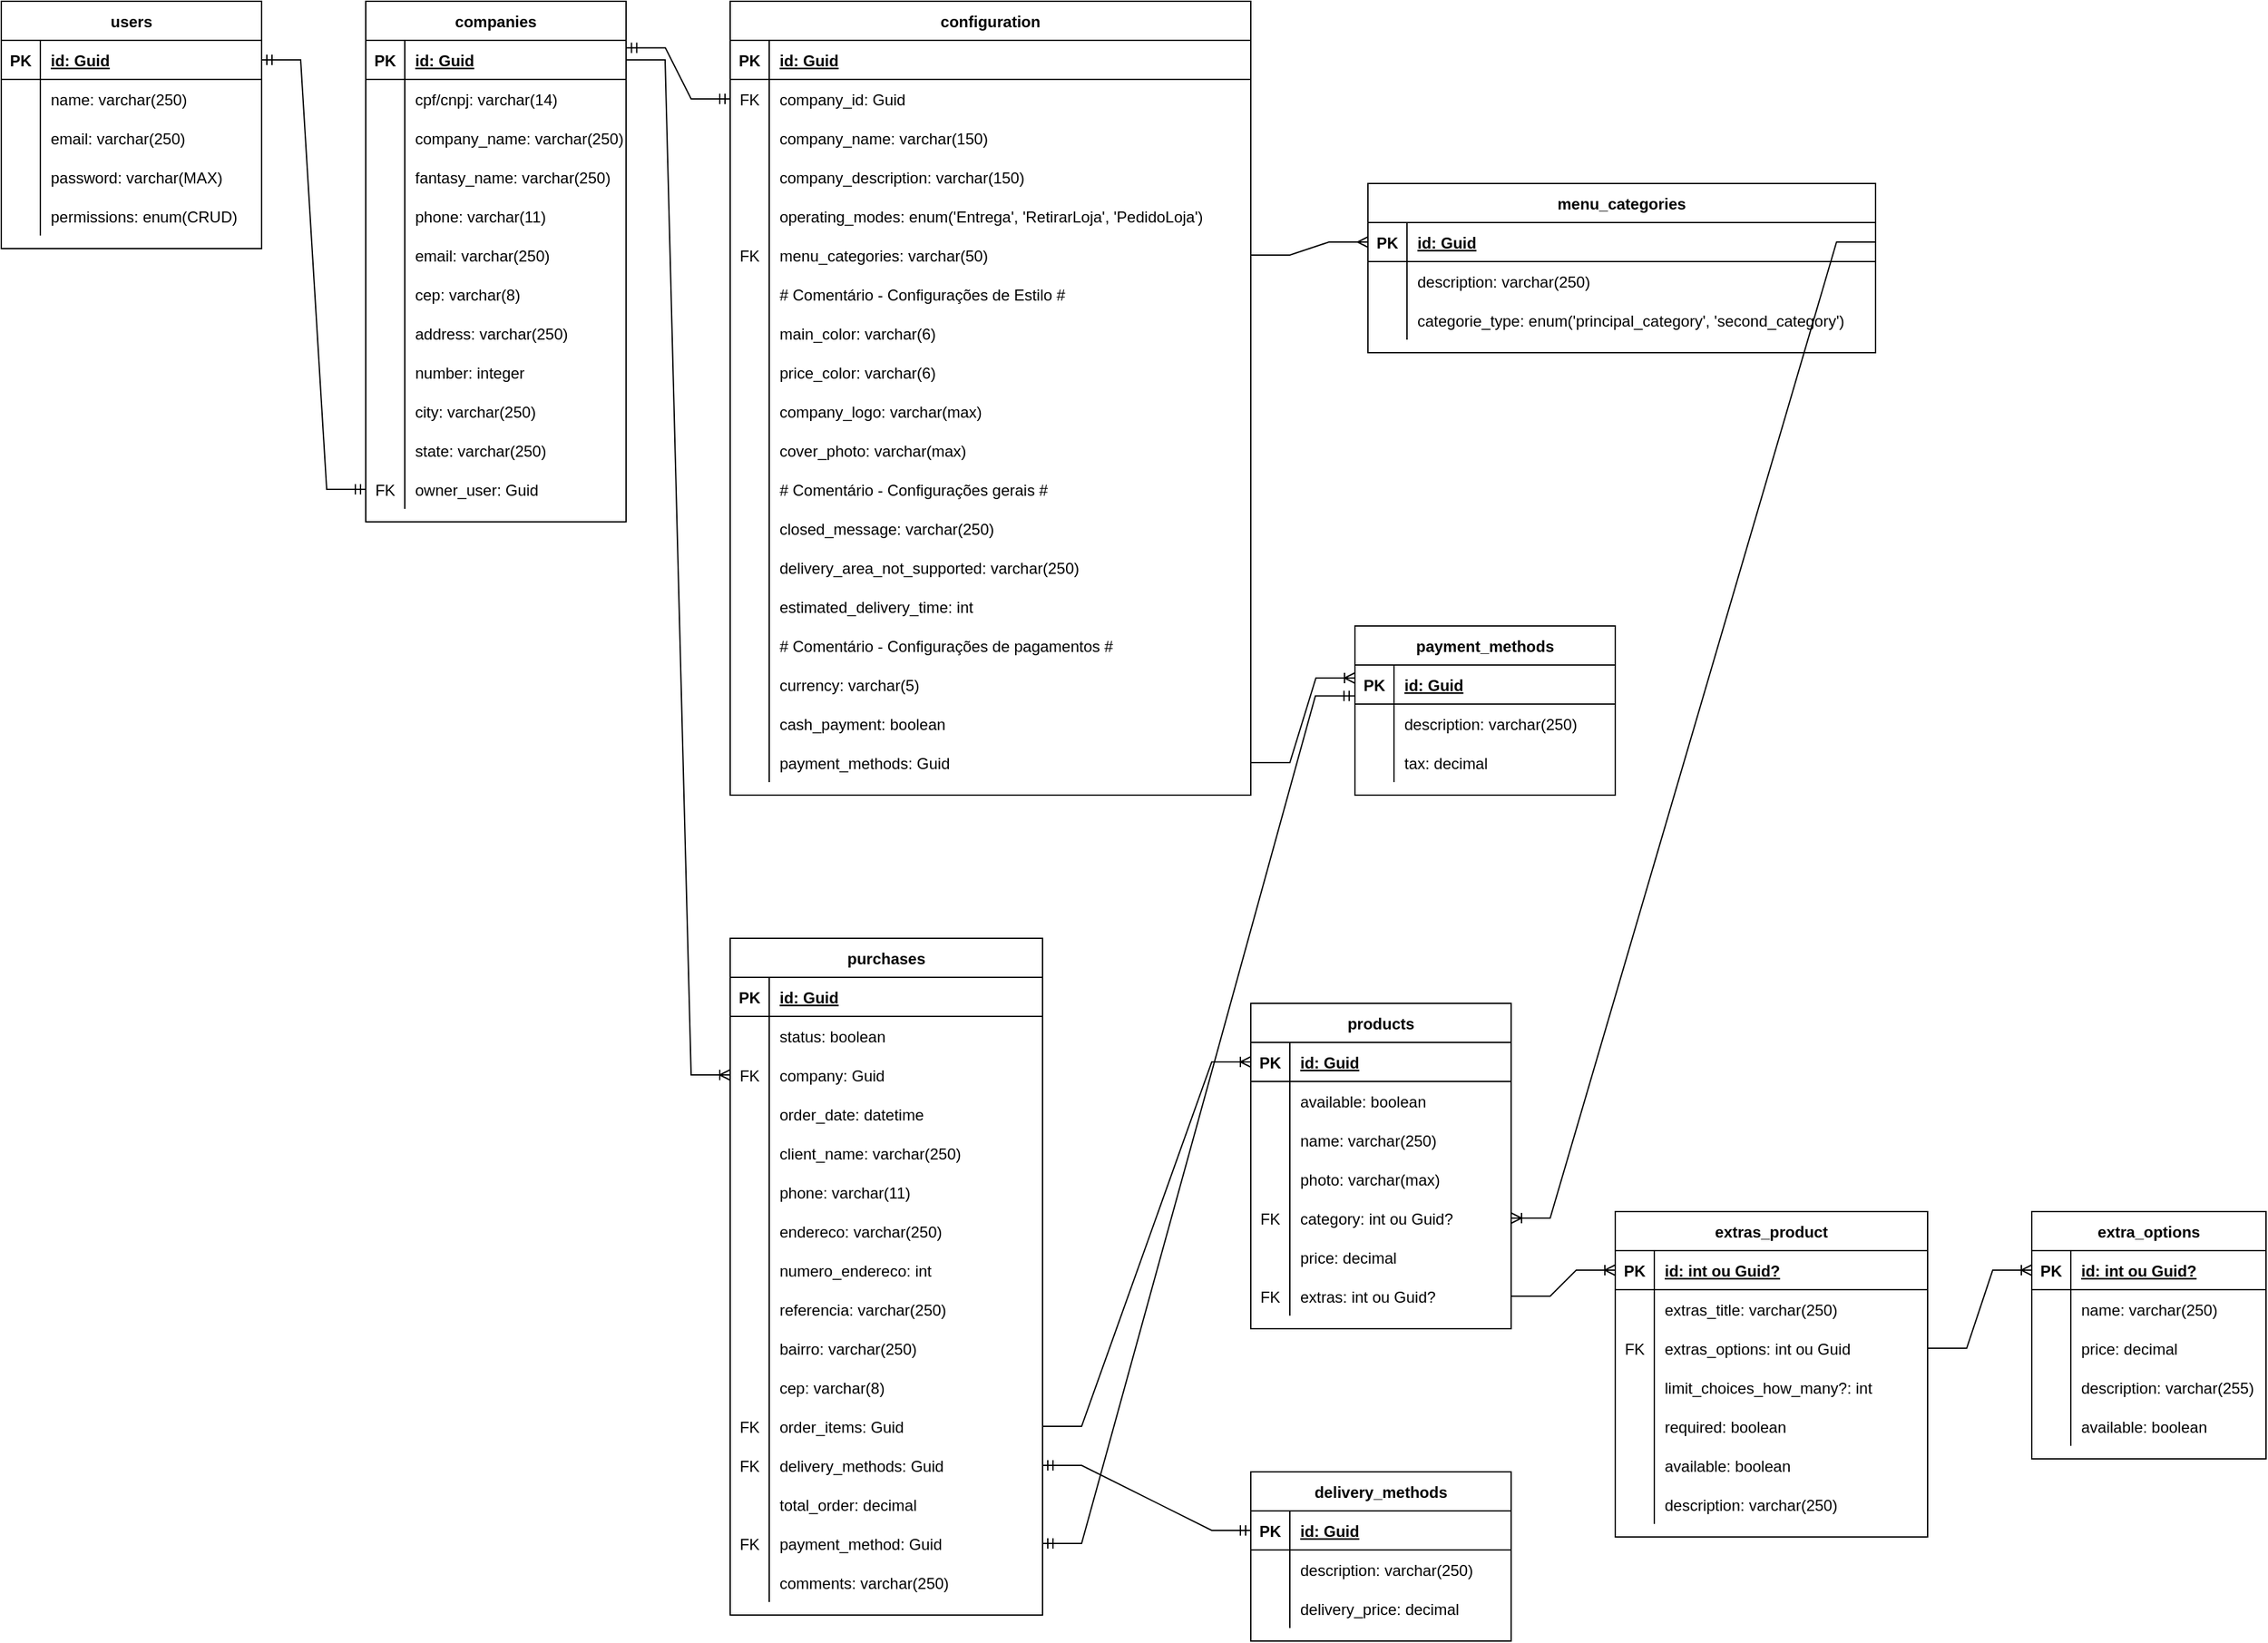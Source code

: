 <mxfile version="20.2.2" type="device"><diagram id="Dr6_K0njeejbQndUh0U0" name="Page-1"><mxGraphModel dx="1422" dy="798" grid="1" gridSize="10" guides="1" tooltips="1" connect="1" arrows="1" fold="1" page="1" pageScale="1" pageWidth="850" pageHeight="1100" background="none" math="0" shadow="0"><root><mxCell id="0"/><mxCell id="1" parent="0"/><mxCell id="zFUnqjES-rcUMFfYJZbb-1" value="users" style="shape=table;startSize=30;container=1;collapsible=1;childLayout=tableLayout;fixedRows=1;rowLines=0;fontStyle=1;align=center;resizeLast=1;" parent="1" vertex="1"><mxGeometry x="40" y="40" width="200" height="190" as="geometry"><mxRectangle x="40" y="40" width="60" height="30" as="alternateBounds"/></mxGeometry></mxCell><mxCell id="zFUnqjES-rcUMFfYJZbb-2" value="" style="shape=tableRow;horizontal=0;startSize=0;swimlaneHead=0;swimlaneBody=0;fillColor=none;collapsible=0;dropTarget=0;points=[[0,0.5],[1,0.5]];portConstraint=eastwest;top=0;left=0;right=0;bottom=1;" parent="zFUnqjES-rcUMFfYJZbb-1" vertex="1"><mxGeometry y="30" width="200" height="30" as="geometry"/></mxCell><mxCell id="zFUnqjES-rcUMFfYJZbb-3" value="PK" style="shape=partialRectangle;connectable=0;fillColor=none;top=0;left=0;bottom=0;right=0;fontStyle=1;overflow=hidden;" parent="zFUnqjES-rcUMFfYJZbb-2" vertex="1"><mxGeometry width="30" height="30" as="geometry"><mxRectangle width="30" height="30" as="alternateBounds"/></mxGeometry></mxCell><mxCell id="zFUnqjES-rcUMFfYJZbb-4" value="id: Guid" style="shape=partialRectangle;connectable=0;fillColor=none;top=0;left=0;bottom=0;right=0;align=left;spacingLeft=6;fontStyle=5;overflow=hidden;" parent="zFUnqjES-rcUMFfYJZbb-2" vertex="1"><mxGeometry x="30" width="170" height="30" as="geometry"><mxRectangle width="170" height="30" as="alternateBounds"/></mxGeometry></mxCell><mxCell id="zFUnqjES-rcUMFfYJZbb-8" value="" style="shape=tableRow;horizontal=0;startSize=0;swimlaneHead=0;swimlaneBody=0;fillColor=none;collapsible=0;dropTarget=0;points=[[0,0.5],[1,0.5]];portConstraint=eastwest;top=0;left=0;right=0;bottom=0;" parent="zFUnqjES-rcUMFfYJZbb-1" vertex="1"><mxGeometry y="60" width="200" height="30" as="geometry"/></mxCell><mxCell id="zFUnqjES-rcUMFfYJZbb-9" value="" style="shape=partialRectangle;connectable=0;fillColor=none;top=0;left=0;bottom=0;right=0;editable=1;overflow=hidden;" parent="zFUnqjES-rcUMFfYJZbb-8" vertex="1"><mxGeometry width="30" height="30" as="geometry"><mxRectangle width="30" height="30" as="alternateBounds"/></mxGeometry></mxCell><mxCell id="zFUnqjES-rcUMFfYJZbb-10" value="name: varchar(250)" style="shape=partialRectangle;connectable=0;fillColor=none;top=0;left=0;bottom=0;right=0;align=left;spacingLeft=6;overflow=hidden;" parent="zFUnqjES-rcUMFfYJZbb-8" vertex="1"><mxGeometry x="30" width="170" height="30" as="geometry"><mxRectangle width="170" height="30" as="alternateBounds"/></mxGeometry></mxCell><mxCell id="zFUnqjES-rcUMFfYJZbb-11" value="" style="shape=tableRow;horizontal=0;startSize=0;swimlaneHead=0;swimlaneBody=0;fillColor=none;collapsible=0;dropTarget=0;points=[[0,0.5],[1,0.5]];portConstraint=eastwest;top=0;left=0;right=0;bottom=0;" parent="zFUnqjES-rcUMFfYJZbb-1" vertex="1"><mxGeometry y="90" width="200" height="30" as="geometry"/></mxCell><mxCell id="zFUnqjES-rcUMFfYJZbb-12" value="" style="shape=partialRectangle;connectable=0;fillColor=none;top=0;left=0;bottom=0;right=0;editable=1;overflow=hidden;" parent="zFUnqjES-rcUMFfYJZbb-11" vertex="1"><mxGeometry width="30" height="30" as="geometry"><mxRectangle width="30" height="30" as="alternateBounds"/></mxGeometry></mxCell><mxCell id="zFUnqjES-rcUMFfYJZbb-13" value="email: varchar(250)" style="shape=partialRectangle;connectable=0;fillColor=none;top=0;left=0;bottom=0;right=0;align=left;spacingLeft=6;overflow=hidden;" parent="zFUnqjES-rcUMFfYJZbb-11" vertex="1"><mxGeometry x="30" width="170" height="30" as="geometry"><mxRectangle width="170" height="30" as="alternateBounds"/></mxGeometry></mxCell><mxCell id="zFUnqjES-rcUMFfYJZbb-14" value="" style="shape=tableRow;horizontal=0;startSize=0;swimlaneHead=0;swimlaneBody=0;fillColor=none;collapsible=0;dropTarget=0;points=[[0,0.5],[1,0.5]];portConstraint=eastwest;top=0;left=0;right=0;bottom=0;" parent="zFUnqjES-rcUMFfYJZbb-1" vertex="1"><mxGeometry y="120" width="200" height="30" as="geometry"/></mxCell><mxCell id="zFUnqjES-rcUMFfYJZbb-15" value="" style="shape=partialRectangle;connectable=0;fillColor=none;top=0;left=0;bottom=0;right=0;editable=1;overflow=hidden;" parent="zFUnqjES-rcUMFfYJZbb-14" vertex="1"><mxGeometry width="30" height="30" as="geometry"><mxRectangle width="30" height="30" as="alternateBounds"/></mxGeometry></mxCell><mxCell id="zFUnqjES-rcUMFfYJZbb-16" value="password: varchar(MAX)" style="shape=partialRectangle;connectable=0;fillColor=none;top=0;left=0;bottom=0;right=0;align=left;spacingLeft=6;overflow=hidden;" parent="zFUnqjES-rcUMFfYJZbb-14" vertex="1"><mxGeometry x="30" width="170" height="30" as="geometry"><mxRectangle width="170" height="30" as="alternateBounds"/></mxGeometry></mxCell><mxCell id="zFUnqjES-rcUMFfYJZbb-20" value="" style="shape=tableRow;horizontal=0;startSize=0;swimlaneHead=0;swimlaneBody=0;fillColor=none;collapsible=0;dropTarget=0;points=[[0,0.5],[1,0.5]];portConstraint=eastwest;top=0;left=0;right=0;bottom=0;" parent="zFUnqjES-rcUMFfYJZbb-1" vertex="1"><mxGeometry y="150" width="200" height="30" as="geometry"/></mxCell><mxCell id="zFUnqjES-rcUMFfYJZbb-21" value="" style="shape=partialRectangle;connectable=0;fillColor=none;top=0;left=0;bottom=0;right=0;editable=1;overflow=hidden;" parent="zFUnqjES-rcUMFfYJZbb-20" vertex="1"><mxGeometry width="30" height="30" as="geometry"><mxRectangle width="30" height="30" as="alternateBounds"/></mxGeometry></mxCell><mxCell id="zFUnqjES-rcUMFfYJZbb-22" value="permissions: enum(CRUD)" style="shape=partialRectangle;connectable=0;fillColor=none;top=0;left=0;bottom=0;right=0;align=left;spacingLeft=6;overflow=hidden;" parent="zFUnqjES-rcUMFfYJZbb-20" vertex="1"><mxGeometry x="30" width="170" height="30" as="geometry"><mxRectangle width="170" height="30" as="alternateBounds"/></mxGeometry></mxCell><mxCell id="zFUnqjES-rcUMFfYJZbb-23" value="companies" style="shape=table;startSize=30;container=1;collapsible=1;childLayout=tableLayout;fixedRows=1;rowLines=0;fontStyle=1;align=center;resizeLast=1;" parent="1" vertex="1"><mxGeometry x="320" y="40" width="200" height="400" as="geometry"><mxRectangle x="280" y="40" width="100" height="30" as="alternateBounds"/></mxGeometry></mxCell><mxCell id="zFUnqjES-rcUMFfYJZbb-24" value="" style="shape=tableRow;horizontal=0;startSize=0;swimlaneHead=0;swimlaneBody=0;fillColor=none;collapsible=0;dropTarget=0;points=[[0,0.5],[1,0.5]];portConstraint=eastwest;top=0;left=0;right=0;bottom=1;" parent="zFUnqjES-rcUMFfYJZbb-23" vertex="1"><mxGeometry y="30" width="200" height="30" as="geometry"/></mxCell><mxCell id="zFUnqjES-rcUMFfYJZbb-25" value="PK" style="shape=partialRectangle;connectable=0;fillColor=none;top=0;left=0;bottom=0;right=0;fontStyle=1;overflow=hidden;" parent="zFUnqjES-rcUMFfYJZbb-24" vertex="1"><mxGeometry width="30" height="30" as="geometry"><mxRectangle width="30" height="30" as="alternateBounds"/></mxGeometry></mxCell><mxCell id="zFUnqjES-rcUMFfYJZbb-26" value="id: Guid" style="shape=partialRectangle;connectable=0;fillColor=none;top=0;left=0;bottom=0;right=0;align=left;spacingLeft=6;fontStyle=5;overflow=hidden;" parent="zFUnqjES-rcUMFfYJZbb-24" vertex="1"><mxGeometry x="30" width="170" height="30" as="geometry"><mxRectangle width="170" height="30" as="alternateBounds"/></mxGeometry></mxCell><mxCell id="zFUnqjES-rcUMFfYJZbb-27" value="" style="shape=tableRow;horizontal=0;startSize=0;swimlaneHead=0;swimlaneBody=0;fillColor=none;collapsible=0;dropTarget=0;points=[[0,0.5],[1,0.5]];portConstraint=eastwest;top=0;left=0;right=0;bottom=0;" parent="zFUnqjES-rcUMFfYJZbb-23" vertex="1"><mxGeometry y="60" width="200" height="30" as="geometry"/></mxCell><mxCell id="zFUnqjES-rcUMFfYJZbb-28" value="" style="shape=partialRectangle;connectable=0;fillColor=none;top=0;left=0;bottom=0;right=0;editable=1;overflow=hidden;" parent="zFUnqjES-rcUMFfYJZbb-27" vertex="1"><mxGeometry width="30" height="30" as="geometry"><mxRectangle width="30" height="30" as="alternateBounds"/></mxGeometry></mxCell><mxCell id="zFUnqjES-rcUMFfYJZbb-29" value="cpf/cnpj: varchar(14)" style="shape=partialRectangle;connectable=0;fillColor=none;top=0;left=0;bottom=0;right=0;align=left;spacingLeft=6;overflow=hidden;" parent="zFUnqjES-rcUMFfYJZbb-27" vertex="1"><mxGeometry x="30" width="170" height="30" as="geometry"><mxRectangle width="170" height="30" as="alternateBounds"/></mxGeometry></mxCell><mxCell id="zFUnqjES-rcUMFfYJZbb-30" value="" style="shape=tableRow;horizontal=0;startSize=0;swimlaneHead=0;swimlaneBody=0;fillColor=none;collapsible=0;dropTarget=0;points=[[0,0.5],[1,0.5]];portConstraint=eastwest;top=0;left=0;right=0;bottom=0;" parent="zFUnqjES-rcUMFfYJZbb-23" vertex="1"><mxGeometry y="90" width="200" height="30" as="geometry"/></mxCell><mxCell id="zFUnqjES-rcUMFfYJZbb-31" value="" style="shape=partialRectangle;connectable=0;fillColor=none;top=0;left=0;bottom=0;right=0;editable=1;overflow=hidden;" parent="zFUnqjES-rcUMFfYJZbb-30" vertex="1"><mxGeometry width="30" height="30" as="geometry"><mxRectangle width="30" height="30" as="alternateBounds"/></mxGeometry></mxCell><mxCell id="zFUnqjES-rcUMFfYJZbb-32" value="company_name: varchar(250)" style="shape=partialRectangle;connectable=0;fillColor=none;top=0;left=0;bottom=0;right=0;align=left;spacingLeft=6;overflow=hidden;" parent="zFUnqjES-rcUMFfYJZbb-30" vertex="1"><mxGeometry x="30" width="170" height="30" as="geometry"><mxRectangle width="170" height="30" as="alternateBounds"/></mxGeometry></mxCell><mxCell id="zFUnqjES-rcUMFfYJZbb-33" value="" style="shape=tableRow;horizontal=0;startSize=0;swimlaneHead=0;swimlaneBody=0;fillColor=none;collapsible=0;dropTarget=0;points=[[0,0.5],[1,0.5]];portConstraint=eastwest;top=0;left=0;right=0;bottom=0;" parent="zFUnqjES-rcUMFfYJZbb-23" vertex="1"><mxGeometry y="120" width="200" height="30" as="geometry"/></mxCell><mxCell id="zFUnqjES-rcUMFfYJZbb-34" value="" style="shape=partialRectangle;connectable=0;fillColor=none;top=0;left=0;bottom=0;right=0;editable=1;overflow=hidden;" parent="zFUnqjES-rcUMFfYJZbb-33" vertex="1"><mxGeometry width="30" height="30" as="geometry"><mxRectangle width="30" height="30" as="alternateBounds"/></mxGeometry></mxCell><mxCell id="zFUnqjES-rcUMFfYJZbb-35" value="fantasy_name: varchar(250)" style="shape=partialRectangle;connectable=0;fillColor=none;top=0;left=0;bottom=0;right=0;align=left;spacingLeft=6;overflow=hidden;" parent="zFUnqjES-rcUMFfYJZbb-33" vertex="1"><mxGeometry x="30" width="170" height="30" as="geometry"><mxRectangle width="170" height="30" as="alternateBounds"/></mxGeometry></mxCell><mxCell id="zFUnqjES-rcUMFfYJZbb-36" value="" style="shape=tableRow;horizontal=0;startSize=0;swimlaneHead=0;swimlaneBody=0;fillColor=none;collapsible=0;dropTarget=0;points=[[0,0.5],[1,0.5]];portConstraint=eastwest;top=0;left=0;right=0;bottom=0;" parent="zFUnqjES-rcUMFfYJZbb-23" vertex="1"><mxGeometry y="150" width="200" height="30" as="geometry"/></mxCell><mxCell id="zFUnqjES-rcUMFfYJZbb-37" value="" style="shape=partialRectangle;connectable=0;fillColor=none;top=0;left=0;bottom=0;right=0;editable=1;overflow=hidden;" parent="zFUnqjES-rcUMFfYJZbb-36" vertex="1"><mxGeometry width="30" height="30" as="geometry"><mxRectangle width="30" height="30" as="alternateBounds"/></mxGeometry></mxCell><mxCell id="zFUnqjES-rcUMFfYJZbb-38" value="phone: varchar(11)" style="shape=partialRectangle;connectable=0;fillColor=none;top=0;left=0;bottom=0;right=0;align=left;spacingLeft=6;overflow=hidden;" parent="zFUnqjES-rcUMFfYJZbb-36" vertex="1"><mxGeometry x="30" width="170" height="30" as="geometry"><mxRectangle width="170" height="30" as="alternateBounds"/></mxGeometry></mxCell><mxCell id="zFUnqjES-rcUMFfYJZbb-39" value="" style="shape=tableRow;horizontal=0;startSize=0;swimlaneHead=0;swimlaneBody=0;fillColor=none;collapsible=0;dropTarget=0;points=[[0,0.5],[1,0.5]];portConstraint=eastwest;top=0;left=0;right=0;bottom=0;" parent="zFUnqjES-rcUMFfYJZbb-23" vertex="1"><mxGeometry y="180" width="200" height="30" as="geometry"/></mxCell><mxCell id="zFUnqjES-rcUMFfYJZbb-40" value="" style="shape=partialRectangle;connectable=0;fillColor=none;top=0;left=0;bottom=0;right=0;editable=1;overflow=hidden;" parent="zFUnqjES-rcUMFfYJZbb-39" vertex="1"><mxGeometry width="30" height="30" as="geometry"><mxRectangle width="30" height="30" as="alternateBounds"/></mxGeometry></mxCell><mxCell id="zFUnqjES-rcUMFfYJZbb-41" value="email: varchar(250)" style="shape=partialRectangle;connectable=0;fillColor=none;top=0;left=0;bottom=0;right=0;align=left;spacingLeft=6;overflow=hidden;" parent="zFUnqjES-rcUMFfYJZbb-39" vertex="1"><mxGeometry x="30" width="170" height="30" as="geometry"><mxRectangle width="170" height="30" as="alternateBounds"/></mxGeometry></mxCell><mxCell id="zFUnqjES-rcUMFfYJZbb-42" value="" style="shape=tableRow;horizontal=0;startSize=0;swimlaneHead=0;swimlaneBody=0;fillColor=none;collapsible=0;dropTarget=0;points=[[0,0.5],[1,0.5]];portConstraint=eastwest;top=0;left=0;right=0;bottom=0;" parent="zFUnqjES-rcUMFfYJZbb-23" vertex="1"><mxGeometry y="210" width="200" height="30" as="geometry"/></mxCell><mxCell id="zFUnqjES-rcUMFfYJZbb-43" value="" style="shape=partialRectangle;connectable=0;fillColor=none;top=0;left=0;bottom=0;right=0;editable=1;overflow=hidden;" parent="zFUnqjES-rcUMFfYJZbb-42" vertex="1"><mxGeometry width="30" height="30" as="geometry"><mxRectangle width="30" height="30" as="alternateBounds"/></mxGeometry></mxCell><mxCell id="zFUnqjES-rcUMFfYJZbb-44" value="cep: varchar(8)" style="shape=partialRectangle;connectable=0;fillColor=none;top=0;left=0;bottom=0;right=0;align=left;spacingLeft=6;overflow=hidden;" parent="zFUnqjES-rcUMFfYJZbb-42" vertex="1"><mxGeometry x="30" width="170" height="30" as="geometry"><mxRectangle width="170" height="30" as="alternateBounds"/></mxGeometry></mxCell><mxCell id="zFUnqjES-rcUMFfYJZbb-45" value="" style="shape=tableRow;horizontal=0;startSize=0;swimlaneHead=0;swimlaneBody=0;fillColor=none;collapsible=0;dropTarget=0;points=[[0,0.5],[1,0.5]];portConstraint=eastwest;top=0;left=0;right=0;bottom=0;" parent="zFUnqjES-rcUMFfYJZbb-23" vertex="1"><mxGeometry y="240" width="200" height="30" as="geometry"/></mxCell><mxCell id="zFUnqjES-rcUMFfYJZbb-46" value="" style="shape=partialRectangle;connectable=0;fillColor=none;top=0;left=0;bottom=0;right=0;editable=1;overflow=hidden;" parent="zFUnqjES-rcUMFfYJZbb-45" vertex="1"><mxGeometry width="30" height="30" as="geometry"><mxRectangle width="30" height="30" as="alternateBounds"/></mxGeometry></mxCell><mxCell id="zFUnqjES-rcUMFfYJZbb-47" value="address: varchar(250)" style="shape=partialRectangle;connectable=0;fillColor=none;top=0;left=0;bottom=0;right=0;align=left;spacingLeft=6;overflow=hidden;" parent="zFUnqjES-rcUMFfYJZbb-45" vertex="1"><mxGeometry x="30" width="170" height="30" as="geometry"><mxRectangle width="170" height="30" as="alternateBounds"/></mxGeometry></mxCell><mxCell id="zFUnqjES-rcUMFfYJZbb-48" value="" style="shape=tableRow;horizontal=0;startSize=0;swimlaneHead=0;swimlaneBody=0;fillColor=none;collapsible=0;dropTarget=0;points=[[0,0.5],[1,0.5]];portConstraint=eastwest;top=0;left=0;right=0;bottom=0;" parent="zFUnqjES-rcUMFfYJZbb-23" vertex="1"><mxGeometry y="270" width="200" height="30" as="geometry"/></mxCell><mxCell id="zFUnqjES-rcUMFfYJZbb-49" value="" style="shape=partialRectangle;connectable=0;fillColor=none;top=0;left=0;bottom=0;right=0;editable=1;overflow=hidden;" parent="zFUnqjES-rcUMFfYJZbb-48" vertex="1"><mxGeometry width="30" height="30" as="geometry"><mxRectangle width="30" height="30" as="alternateBounds"/></mxGeometry></mxCell><mxCell id="zFUnqjES-rcUMFfYJZbb-50" value="number: integer" style="shape=partialRectangle;connectable=0;fillColor=none;top=0;left=0;bottom=0;right=0;align=left;spacingLeft=6;overflow=hidden;" parent="zFUnqjES-rcUMFfYJZbb-48" vertex="1"><mxGeometry x="30" width="170" height="30" as="geometry"><mxRectangle width="170" height="30" as="alternateBounds"/></mxGeometry></mxCell><mxCell id="zFUnqjES-rcUMFfYJZbb-51" value="" style="shape=tableRow;horizontal=0;startSize=0;swimlaneHead=0;swimlaneBody=0;fillColor=none;collapsible=0;dropTarget=0;points=[[0,0.5],[1,0.5]];portConstraint=eastwest;top=0;left=0;right=0;bottom=0;" parent="zFUnqjES-rcUMFfYJZbb-23" vertex="1"><mxGeometry y="300" width="200" height="30" as="geometry"/></mxCell><mxCell id="zFUnqjES-rcUMFfYJZbb-52" value="" style="shape=partialRectangle;connectable=0;fillColor=none;top=0;left=0;bottom=0;right=0;editable=1;overflow=hidden;" parent="zFUnqjES-rcUMFfYJZbb-51" vertex="1"><mxGeometry width="30" height="30" as="geometry"><mxRectangle width="30" height="30" as="alternateBounds"/></mxGeometry></mxCell><mxCell id="zFUnqjES-rcUMFfYJZbb-53" value="city: varchar(250)" style="shape=partialRectangle;connectable=0;fillColor=none;top=0;left=0;bottom=0;right=0;align=left;spacingLeft=6;overflow=hidden;" parent="zFUnqjES-rcUMFfYJZbb-51" vertex="1"><mxGeometry x="30" width="170" height="30" as="geometry"><mxRectangle width="170" height="30" as="alternateBounds"/></mxGeometry></mxCell><mxCell id="zFUnqjES-rcUMFfYJZbb-54" value="" style="shape=tableRow;horizontal=0;startSize=0;swimlaneHead=0;swimlaneBody=0;fillColor=none;collapsible=0;dropTarget=0;points=[[0,0.5],[1,0.5]];portConstraint=eastwest;top=0;left=0;right=0;bottom=0;" parent="zFUnqjES-rcUMFfYJZbb-23" vertex="1"><mxGeometry y="330" width="200" height="30" as="geometry"/></mxCell><mxCell id="zFUnqjES-rcUMFfYJZbb-55" value="" style="shape=partialRectangle;connectable=0;fillColor=none;top=0;left=0;bottom=0;right=0;editable=1;overflow=hidden;" parent="zFUnqjES-rcUMFfYJZbb-54" vertex="1"><mxGeometry width="30" height="30" as="geometry"><mxRectangle width="30" height="30" as="alternateBounds"/></mxGeometry></mxCell><mxCell id="zFUnqjES-rcUMFfYJZbb-56" value="state: varchar(250)" style="shape=partialRectangle;connectable=0;fillColor=none;top=0;left=0;bottom=0;right=0;align=left;spacingLeft=6;overflow=hidden;" parent="zFUnqjES-rcUMFfYJZbb-54" vertex="1"><mxGeometry x="30" width="170" height="30" as="geometry"><mxRectangle width="170" height="30" as="alternateBounds"/></mxGeometry></mxCell><mxCell id="zFUnqjES-rcUMFfYJZbb-57" value="" style="shape=tableRow;horizontal=0;startSize=0;swimlaneHead=0;swimlaneBody=0;fillColor=none;collapsible=0;dropTarget=0;points=[[0,0.5],[1,0.5]];portConstraint=eastwest;top=0;left=0;right=0;bottom=0;" parent="zFUnqjES-rcUMFfYJZbb-23" vertex="1"><mxGeometry y="360" width="200" height="30" as="geometry"/></mxCell><mxCell id="zFUnqjES-rcUMFfYJZbb-58" value="FK" style="shape=partialRectangle;connectable=0;fillColor=none;top=0;left=0;bottom=0;right=0;editable=1;overflow=hidden;" parent="zFUnqjES-rcUMFfYJZbb-57" vertex="1"><mxGeometry width="30" height="30" as="geometry"><mxRectangle width="30" height="30" as="alternateBounds"/></mxGeometry></mxCell><mxCell id="zFUnqjES-rcUMFfYJZbb-59" value="owner_user: Guid" style="shape=partialRectangle;connectable=0;fillColor=none;top=0;left=0;bottom=0;right=0;align=left;spacingLeft=6;overflow=hidden;" parent="zFUnqjES-rcUMFfYJZbb-57" vertex="1"><mxGeometry x="30" width="170" height="30" as="geometry"><mxRectangle width="170" height="30" as="alternateBounds"/></mxGeometry></mxCell><mxCell id="zFUnqjES-rcUMFfYJZbb-62" value="configuration" style="shape=table;startSize=30;container=1;collapsible=1;childLayout=tableLayout;fixedRows=1;rowLines=0;fontStyle=1;align=center;resizeLast=1;" parent="1" vertex="1"><mxGeometry x="600" y="40" width="400" height="610" as="geometry"/></mxCell><mxCell id="zFUnqjES-rcUMFfYJZbb-63" value="" style="shape=tableRow;horizontal=0;startSize=0;swimlaneHead=0;swimlaneBody=0;fillColor=none;collapsible=0;dropTarget=0;points=[[0,0.5],[1,0.5]];portConstraint=eastwest;top=0;left=0;right=0;bottom=1;" parent="zFUnqjES-rcUMFfYJZbb-62" vertex="1"><mxGeometry y="30" width="400" height="30" as="geometry"/></mxCell><mxCell id="zFUnqjES-rcUMFfYJZbb-64" value="PK" style="shape=partialRectangle;connectable=0;fillColor=none;top=0;left=0;bottom=0;right=0;fontStyle=1;overflow=hidden;" parent="zFUnqjES-rcUMFfYJZbb-63" vertex="1"><mxGeometry width="30" height="30" as="geometry"><mxRectangle width="30" height="30" as="alternateBounds"/></mxGeometry></mxCell><mxCell id="zFUnqjES-rcUMFfYJZbb-65" value="id: Guid" style="shape=partialRectangle;connectable=0;fillColor=none;top=0;left=0;bottom=0;right=0;align=left;spacingLeft=6;fontStyle=5;overflow=hidden;" parent="zFUnqjES-rcUMFfYJZbb-63" vertex="1"><mxGeometry x="30" width="370" height="30" as="geometry"><mxRectangle width="370" height="30" as="alternateBounds"/></mxGeometry></mxCell><mxCell id="zFUnqjES-rcUMFfYJZbb-66" value="" style="shape=tableRow;horizontal=0;startSize=0;swimlaneHead=0;swimlaneBody=0;fillColor=none;collapsible=0;dropTarget=0;points=[[0,0.5],[1,0.5]];portConstraint=eastwest;top=0;left=0;right=0;bottom=0;" parent="zFUnqjES-rcUMFfYJZbb-62" vertex="1"><mxGeometry y="60" width="400" height="30" as="geometry"/></mxCell><mxCell id="zFUnqjES-rcUMFfYJZbb-67" value="FK" style="shape=partialRectangle;connectable=0;fillColor=none;top=0;left=0;bottom=0;right=0;editable=1;overflow=hidden;" parent="zFUnqjES-rcUMFfYJZbb-66" vertex="1"><mxGeometry width="30" height="30" as="geometry"><mxRectangle width="30" height="30" as="alternateBounds"/></mxGeometry></mxCell><mxCell id="zFUnqjES-rcUMFfYJZbb-68" value="company_id: Guid" style="shape=partialRectangle;connectable=0;fillColor=none;top=0;left=0;bottom=0;right=0;align=left;spacingLeft=6;overflow=hidden;" parent="zFUnqjES-rcUMFfYJZbb-66" vertex="1"><mxGeometry x="30" width="370" height="30" as="geometry"><mxRectangle width="370" height="30" as="alternateBounds"/></mxGeometry></mxCell><mxCell id="zFUnqjES-rcUMFfYJZbb-69" value="" style="shape=tableRow;horizontal=0;startSize=0;swimlaneHead=0;swimlaneBody=0;fillColor=none;collapsible=0;dropTarget=0;points=[[0,0.5],[1,0.5]];portConstraint=eastwest;top=0;left=0;right=0;bottom=0;" parent="zFUnqjES-rcUMFfYJZbb-62" vertex="1"><mxGeometry y="90" width="400" height="30" as="geometry"/></mxCell><mxCell id="zFUnqjES-rcUMFfYJZbb-70" value="" style="shape=partialRectangle;connectable=0;fillColor=none;top=0;left=0;bottom=0;right=0;editable=1;overflow=hidden;" parent="zFUnqjES-rcUMFfYJZbb-69" vertex="1"><mxGeometry width="30" height="30" as="geometry"><mxRectangle width="30" height="30" as="alternateBounds"/></mxGeometry></mxCell><mxCell id="zFUnqjES-rcUMFfYJZbb-71" value="company_name: varchar(150)" style="shape=partialRectangle;connectable=0;fillColor=none;top=0;left=0;bottom=0;right=0;align=left;spacingLeft=6;overflow=hidden;" parent="zFUnqjES-rcUMFfYJZbb-69" vertex="1"><mxGeometry x="30" width="370" height="30" as="geometry"><mxRectangle width="370" height="30" as="alternateBounds"/></mxGeometry></mxCell><mxCell id="zFUnqjES-rcUMFfYJZbb-72" value="" style="shape=tableRow;horizontal=0;startSize=0;swimlaneHead=0;swimlaneBody=0;fillColor=none;collapsible=0;dropTarget=0;points=[[0,0.5],[1,0.5]];portConstraint=eastwest;top=0;left=0;right=0;bottom=0;" parent="zFUnqjES-rcUMFfYJZbb-62" vertex="1"><mxGeometry y="120" width="400" height="30" as="geometry"/></mxCell><mxCell id="zFUnqjES-rcUMFfYJZbb-73" value="" style="shape=partialRectangle;connectable=0;fillColor=none;top=0;left=0;bottom=0;right=0;editable=1;overflow=hidden;" parent="zFUnqjES-rcUMFfYJZbb-72" vertex="1"><mxGeometry width="30" height="30" as="geometry"><mxRectangle width="30" height="30" as="alternateBounds"/></mxGeometry></mxCell><mxCell id="zFUnqjES-rcUMFfYJZbb-74" value="company_description: varchar(150)" style="shape=partialRectangle;connectable=0;fillColor=none;top=0;left=0;bottom=0;right=0;align=left;spacingLeft=6;overflow=hidden;" parent="zFUnqjES-rcUMFfYJZbb-72" vertex="1"><mxGeometry x="30" width="370" height="30" as="geometry"><mxRectangle width="370" height="30" as="alternateBounds"/></mxGeometry></mxCell><mxCell id="qXdcQ0DOZ7QsfbOQaIg6-1" value="" style="shape=tableRow;horizontal=0;startSize=0;swimlaneHead=0;swimlaneBody=0;fillColor=none;collapsible=0;dropTarget=0;points=[[0,0.5],[1,0.5]];portConstraint=eastwest;top=0;left=0;right=0;bottom=0;" parent="zFUnqjES-rcUMFfYJZbb-62" vertex="1"><mxGeometry y="150" width="400" height="30" as="geometry"/></mxCell><mxCell id="qXdcQ0DOZ7QsfbOQaIg6-2" value="" style="shape=partialRectangle;connectable=0;fillColor=none;top=0;left=0;bottom=0;right=0;editable=1;overflow=hidden;" parent="qXdcQ0DOZ7QsfbOQaIg6-1" vertex="1"><mxGeometry width="30" height="30" as="geometry"><mxRectangle width="30" height="30" as="alternateBounds"/></mxGeometry></mxCell><mxCell id="qXdcQ0DOZ7QsfbOQaIg6-3" value="operating_modes: enum('Entrega', 'RetirarLoja', 'PedidoLoja')" style="shape=partialRectangle;connectable=0;fillColor=none;top=0;left=0;bottom=0;right=0;align=left;spacingLeft=6;overflow=hidden;" parent="qXdcQ0DOZ7QsfbOQaIg6-1" vertex="1"><mxGeometry x="30" width="370" height="30" as="geometry"><mxRectangle width="370" height="30" as="alternateBounds"/></mxGeometry></mxCell><mxCell id="qXdcQ0DOZ7QsfbOQaIg6-5" value="" style="shape=tableRow;horizontal=0;startSize=0;swimlaneHead=0;swimlaneBody=0;fillColor=none;collapsible=0;dropTarget=0;points=[[0,0.5],[1,0.5]];portConstraint=eastwest;top=0;left=0;right=0;bottom=0;" parent="zFUnqjES-rcUMFfYJZbb-62" vertex="1"><mxGeometry y="180" width="400" height="30" as="geometry"/></mxCell><mxCell id="qXdcQ0DOZ7QsfbOQaIg6-6" value="FK" style="shape=partialRectangle;connectable=0;fillColor=none;top=0;left=0;bottom=0;right=0;editable=1;overflow=hidden;" parent="qXdcQ0DOZ7QsfbOQaIg6-5" vertex="1"><mxGeometry width="30" height="30" as="geometry"><mxRectangle width="30" height="30" as="alternateBounds"/></mxGeometry></mxCell><mxCell id="qXdcQ0DOZ7QsfbOQaIg6-7" value="menu_categories: varchar(50)" style="shape=partialRectangle;connectable=0;fillColor=none;top=0;left=0;bottom=0;right=0;align=left;spacingLeft=6;overflow=hidden;" parent="qXdcQ0DOZ7QsfbOQaIg6-5" vertex="1"><mxGeometry x="30" width="370" height="30" as="geometry"><mxRectangle width="370" height="30" as="alternateBounds"/></mxGeometry></mxCell><mxCell id="qXdcQ0DOZ7QsfbOQaIg6-8" value="" style="shape=tableRow;horizontal=0;startSize=0;swimlaneHead=0;swimlaneBody=0;fillColor=none;collapsible=0;dropTarget=0;points=[[0,0.5],[1,0.5]];portConstraint=eastwest;top=0;left=0;right=0;bottom=0;" parent="zFUnqjES-rcUMFfYJZbb-62" vertex="1"><mxGeometry y="210" width="400" height="30" as="geometry"/></mxCell><mxCell id="qXdcQ0DOZ7QsfbOQaIg6-9" value="" style="shape=partialRectangle;connectable=0;fillColor=none;top=0;left=0;bottom=0;right=0;editable=1;overflow=hidden;" parent="qXdcQ0DOZ7QsfbOQaIg6-8" vertex="1"><mxGeometry width="30" height="30" as="geometry"><mxRectangle width="30" height="30" as="alternateBounds"/></mxGeometry></mxCell><mxCell id="qXdcQ0DOZ7QsfbOQaIg6-10" value="# Comentário - Configurações de Estilo #" style="shape=partialRectangle;connectable=0;fillColor=none;top=0;left=0;bottom=0;right=0;align=left;spacingLeft=6;overflow=hidden;" parent="qXdcQ0DOZ7QsfbOQaIg6-8" vertex="1"><mxGeometry x="30" width="370" height="30" as="geometry"><mxRectangle width="370" height="30" as="alternateBounds"/></mxGeometry></mxCell><mxCell id="qXdcQ0DOZ7QsfbOQaIg6-11" value="" style="shape=tableRow;horizontal=0;startSize=0;swimlaneHead=0;swimlaneBody=0;fillColor=none;collapsible=0;dropTarget=0;points=[[0,0.5],[1,0.5]];portConstraint=eastwest;top=0;left=0;right=0;bottom=0;" parent="zFUnqjES-rcUMFfYJZbb-62" vertex="1"><mxGeometry y="240" width="400" height="30" as="geometry"/></mxCell><mxCell id="qXdcQ0DOZ7QsfbOQaIg6-12" value="" style="shape=partialRectangle;connectable=0;fillColor=none;top=0;left=0;bottom=0;right=0;editable=1;overflow=hidden;" parent="qXdcQ0DOZ7QsfbOQaIg6-11" vertex="1"><mxGeometry width="30" height="30" as="geometry"><mxRectangle width="30" height="30" as="alternateBounds"/></mxGeometry></mxCell><mxCell id="qXdcQ0DOZ7QsfbOQaIg6-13" value="main_color: varchar(6)" style="shape=partialRectangle;connectable=0;fillColor=none;top=0;left=0;bottom=0;right=0;align=left;spacingLeft=6;overflow=hidden;" parent="qXdcQ0DOZ7QsfbOQaIg6-11" vertex="1"><mxGeometry x="30" width="370" height="30" as="geometry"><mxRectangle width="370" height="30" as="alternateBounds"/></mxGeometry></mxCell><mxCell id="qXdcQ0DOZ7QsfbOQaIg6-14" value="" style="shape=tableRow;horizontal=0;startSize=0;swimlaneHead=0;swimlaneBody=0;fillColor=none;collapsible=0;dropTarget=0;points=[[0,0.5],[1,0.5]];portConstraint=eastwest;top=0;left=0;right=0;bottom=0;" parent="zFUnqjES-rcUMFfYJZbb-62" vertex="1"><mxGeometry y="270" width="400" height="30" as="geometry"/></mxCell><mxCell id="qXdcQ0DOZ7QsfbOQaIg6-15" value="" style="shape=partialRectangle;connectable=0;fillColor=none;top=0;left=0;bottom=0;right=0;editable=1;overflow=hidden;" parent="qXdcQ0DOZ7QsfbOQaIg6-14" vertex="1"><mxGeometry width="30" height="30" as="geometry"><mxRectangle width="30" height="30" as="alternateBounds"/></mxGeometry></mxCell><mxCell id="qXdcQ0DOZ7QsfbOQaIg6-16" value="price_color: varchar(6)" style="shape=partialRectangle;connectable=0;fillColor=none;top=0;left=0;bottom=0;right=0;align=left;spacingLeft=6;overflow=hidden;" parent="qXdcQ0DOZ7QsfbOQaIg6-14" vertex="1"><mxGeometry x="30" width="370" height="30" as="geometry"><mxRectangle width="370" height="30" as="alternateBounds"/></mxGeometry></mxCell><mxCell id="qXdcQ0DOZ7QsfbOQaIg6-17" value="" style="shape=tableRow;horizontal=0;startSize=0;swimlaneHead=0;swimlaneBody=0;fillColor=none;collapsible=0;dropTarget=0;points=[[0,0.5],[1,0.5]];portConstraint=eastwest;top=0;left=0;right=0;bottom=0;" parent="zFUnqjES-rcUMFfYJZbb-62" vertex="1"><mxGeometry y="300" width="400" height="30" as="geometry"/></mxCell><mxCell id="qXdcQ0DOZ7QsfbOQaIg6-18" value="" style="shape=partialRectangle;connectable=0;fillColor=none;top=0;left=0;bottom=0;right=0;editable=1;overflow=hidden;" parent="qXdcQ0DOZ7QsfbOQaIg6-17" vertex="1"><mxGeometry width="30" height="30" as="geometry"><mxRectangle width="30" height="30" as="alternateBounds"/></mxGeometry></mxCell><mxCell id="qXdcQ0DOZ7QsfbOQaIg6-19" value="company_logo: varchar(max)" style="shape=partialRectangle;connectable=0;fillColor=none;top=0;left=0;bottom=0;right=0;align=left;spacingLeft=6;overflow=hidden;" parent="qXdcQ0DOZ7QsfbOQaIg6-17" vertex="1"><mxGeometry x="30" width="370" height="30" as="geometry"><mxRectangle width="370" height="30" as="alternateBounds"/></mxGeometry></mxCell><mxCell id="qXdcQ0DOZ7QsfbOQaIg6-20" value="" style="shape=tableRow;horizontal=0;startSize=0;swimlaneHead=0;swimlaneBody=0;fillColor=none;collapsible=0;dropTarget=0;points=[[0,0.5],[1,0.5]];portConstraint=eastwest;top=0;left=0;right=0;bottom=0;" parent="zFUnqjES-rcUMFfYJZbb-62" vertex="1"><mxGeometry y="330" width="400" height="30" as="geometry"/></mxCell><mxCell id="qXdcQ0DOZ7QsfbOQaIg6-21" value="" style="shape=partialRectangle;connectable=0;fillColor=none;top=0;left=0;bottom=0;right=0;editable=1;overflow=hidden;" parent="qXdcQ0DOZ7QsfbOQaIg6-20" vertex="1"><mxGeometry width="30" height="30" as="geometry"><mxRectangle width="30" height="30" as="alternateBounds"/></mxGeometry></mxCell><mxCell id="qXdcQ0DOZ7QsfbOQaIg6-22" value="cover_photo: varchar(max)" style="shape=partialRectangle;connectable=0;fillColor=none;top=0;left=0;bottom=0;right=0;align=left;spacingLeft=6;overflow=hidden;" parent="qXdcQ0DOZ7QsfbOQaIg6-20" vertex="1"><mxGeometry x="30" width="370" height="30" as="geometry"><mxRectangle width="370" height="30" as="alternateBounds"/></mxGeometry></mxCell><mxCell id="qXdcQ0DOZ7QsfbOQaIg6-23" value="" style="shape=tableRow;horizontal=0;startSize=0;swimlaneHead=0;swimlaneBody=0;fillColor=none;collapsible=0;dropTarget=0;points=[[0,0.5],[1,0.5]];portConstraint=eastwest;top=0;left=0;right=0;bottom=0;" parent="zFUnqjES-rcUMFfYJZbb-62" vertex="1"><mxGeometry y="360" width="400" height="30" as="geometry"/></mxCell><mxCell id="qXdcQ0DOZ7QsfbOQaIg6-24" value="" style="shape=partialRectangle;connectable=0;fillColor=none;top=0;left=0;bottom=0;right=0;editable=1;overflow=hidden;" parent="qXdcQ0DOZ7QsfbOQaIg6-23" vertex="1"><mxGeometry width="30" height="30" as="geometry"><mxRectangle width="30" height="30" as="alternateBounds"/></mxGeometry></mxCell><mxCell id="qXdcQ0DOZ7QsfbOQaIg6-25" value="# Comentário - Configurações gerais #" style="shape=partialRectangle;connectable=0;fillColor=none;top=0;left=0;bottom=0;right=0;align=left;spacingLeft=6;overflow=hidden;" parent="qXdcQ0DOZ7QsfbOQaIg6-23" vertex="1"><mxGeometry x="30" width="370" height="30" as="geometry"><mxRectangle width="370" height="30" as="alternateBounds"/></mxGeometry></mxCell><mxCell id="qXdcQ0DOZ7QsfbOQaIg6-26" value="" style="shape=tableRow;horizontal=0;startSize=0;swimlaneHead=0;swimlaneBody=0;fillColor=none;collapsible=0;dropTarget=0;points=[[0,0.5],[1,0.5]];portConstraint=eastwest;top=0;left=0;right=0;bottom=0;" parent="zFUnqjES-rcUMFfYJZbb-62" vertex="1"><mxGeometry y="390" width="400" height="30" as="geometry"/></mxCell><mxCell id="qXdcQ0DOZ7QsfbOQaIg6-27" value="" style="shape=partialRectangle;connectable=0;fillColor=none;top=0;left=0;bottom=0;right=0;editable=1;overflow=hidden;" parent="qXdcQ0DOZ7QsfbOQaIg6-26" vertex="1"><mxGeometry width="30" height="30" as="geometry"><mxRectangle width="30" height="30" as="alternateBounds"/></mxGeometry></mxCell><mxCell id="qXdcQ0DOZ7QsfbOQaIg6-28" value="closed_message: varchar(250)" style="shape=partialRectangle;connectable=0;fillColor=none;top=0;left=0;bottom=0;right=0;align=left;spacingLeft=6;overflow=hidden;" parent="qXdcQ0DOZ7QsfbOQaIg6-26" vertex="1"><mxGeometry x="30" width="370" height="30" as="geometry"><mxRectangle width="370" height="30" as="alternateBounds"/></mxGeometry></mxCell><mxCell id="qXdcQ0DOZ7QsfbOQaIg6-29" value="" style="shape=tableRow;horizontal=0;startSize=0;swimlaneHead=0;swimlaneBody=0;fillColor=none;collapsible=0;dropTarget=0;points=[[0,0.5],[1,0.5]];portConstraint=eastwest;top=0;left=0;right=0;bottom=0;" parent="zFUnqjES-rcUMFfYJZbb-62" vertex="1"><mxGeometry y="420" width="400" height="30" as="geometry"/></mxCell><mxCell id="qXdcQ0DOZ7QsfbOQaIg6-30" value="" style="shape=partialRectangle;connectable=0;fillColor=none;top=0;left=0;bottom=0;right=0;editable=1;overflow=hidden;" parent="qXdcQ0DOZ7QsfbOQaIg6-29" vertex="1"><mxGeometry width="30" height="30" as="geometry"><mxRectangle width="30" height="30" as="alternateBounds"/></mxGeometry></mxCell><mxCell id="qXdcQ0DOZ7QsfbOQaIg6-31" value="delivery_area_not_supported: varchar(250)" style="shape=partialRectangle;connectable=0;fillColor=none;top=0;left=0;bottom=0;right=0;align=left;spacingLeft=6;overflow=hidden;" parent="qXdcQ0DOZ7QsfbOQaIg6-29" vertex="1"><mxGeometry x="30" width="370" height="30" as="geometry"><mxRectangle width="370" height="30" as="alternateBounds"/></mxGeometry></mxCell><mxCell id="qXdcQ0DOZ7QsfbOQaIg6-32" value="" style="shape=tableRow;horizontal=0;startSize=0;swimlaneHead=0;swimlaneBody=0;fillColor=none;collapsible=0;dropTarget=0;points=[[0,0.5],[1,0.5]];portConstraint=eastwest;top=0;left=0;right=0;bottom=0;" parent="zFUnqjES-rcUMFfYJZbb-62" vertex="1"><mxGeometry y="450" width="400" height="30" as="geometry"/></mxCell><mxCell id="qXdcQ0DOZ7QsfbOQaIg6-33" value="" style="shape=partialRectangle;connectable=0;fillColor=none;top=0;left=0;bottom=0;right=0;editable=1;overflow=hidden;" parent="qXdcQ0DOZ7QsfbOQaIg6-32" vertex="1"><mxGeometry width="30" height="30" as="geometry"><mxRectangle width="30" height="30" as="alternateBounds"/></mxGeometry></mxCell><mxCell id="qXdcQ0DOZ7QsfbOQaIg6-34" value="estimated_delivery_time: int" style="shape=partialRectangle;connectable=0;fillColor=none;top=0;left=0;bottom=0;right=0;align=left;spacingLeft=6;overflow=hidden;" parent="qXdcQ0DOZ7QsfbOQaIg6-32" vertex="1"><mxGeometry x="30" width="370" height="30" as="geometry"><mxRectangle width="370" height="30" as="alternateBounds"/></mxGeometry></mxCell><mxCell id="qXdcQ0DOZ7QsfbOQaIg6-35" value="" style="shape=tableRow;horizontal=0;startSize=0;swimlaneHead=0;swimlaneBody=0;fillColor=none;collapsible=0;dropTarget=0;points=[[0,0.5],[1,0.5]];portConstraint=eastwest;top=0;left=0;right=0;bottom=0;" parent="zFUnqjES-rcUMFfYJZbb-62" vertex="1"><mxGeometry y="480" width="400" height="30" as="geometry"/></mxCell><mxCell id="qXdcQ0DOZ7QsfbOQaIg6-36" value="" style="shape=partialRectangle;connectable=0;fillColor=none;top=0;left=0;bottom=0;right=0;editable=1;overflow=hidden;" parent="qXdcQ0DOZ7QsfbOQaIg6-35" vertex="1"><mxGeometry width="30" height="30" as="geometry"><mxRectangle width="30" height="30" as="alternateBounds"/></mxGeometry></mxCell><mxCell id="qXdcQ0DOZ7QsfbOQaIg6-37" value="# Comentário - Configurações de pagamentos #" style="shape=partialRectangle;connectable=0;fillColor=none;top=0;left=0;bottom=0;right=0;align=left;spacingLeft=6;overflow=hidden;" parent="qXdcQ0DOZ7QsfbOQaIg6-35" vertex="1"><mxGeometry x="30" width="370" height="30" as="geometry"><mxRectangle width="370" height="30" as="alternateBounds"/></mxGeometry></mxCell><mxCell id="qXdcQ0DOZ7QsfbOQaIg6-38" value="" style="shape=tableRow;horizontal=0;startSize=0;swimlaneHead=0;swimlaneBody=0;fillColor=none;collapsible=0;dropTarget=0;points=[[0,0.5],[1,0.5]];portConstraint=eastwest;top=0;left=0;right=0;bottom=0;" parent="zFUnqjES-rcUMFfYJZbb-62" vertex="1"><mxGeometry y="510" width="400" height="30" as="geometry"/></mxCell><mxCell id="qXdcQ0DOZ7QsfbOQaIg6-39" value="" style="shape=partialRectangle;connectable=0;fillColor=none;top=0;left=0;bottom=0;right=0;editable=1;overflow=hidden;" parent="qXdcQ0DOZ7QsfbOQaIg6-38" vertex="1"><mxGeometry width="30" height="30" as="geometry"><mxRectangle width="30" height="30" as="alternateBounds"/></mxGeometry></mxCell><mxCell id="qXdcQ0DOZ7QsfbOQaIg6-40" value="currency: varchar(5)" style="shape=partialRectangle;connectable=0;fillColor=none;top=0;left=0;bottom=0;right=0;align=left;spacingLeft=6;overflow=hidden;" parent="qXdcQ0DOZ7QsfbOQaIg6-38" vertex="1"><mxGeometry x="30" width="370" height="30" as="geometry"><mxRectangle width="370" height="30" as="alternateBounds"/></mxGeometry></mxCell><mxCell id="qXdcQ0DOZ7QsfbOQaIg6-44" value="" style="shape=tableRow;horizontal=0;startSize=0;swimlaneHead=0;swimlaneBody=0;fillColor=none;collapsible=0;dropTarget=0;points=[[0,0.5],[1,0.5]];portConstraint=eastwest;top=0;left=0;right=0;bottom=0;" parent="zFUnqjES-rcUMFfYJZbb-62" vertex="1"><mxGeometry y="540" width="400" height="30" as="geometry"/></mxCell><mxCell id="qXdcQ0DOZ7QsfbOQaIg6-45" value="" style="shape=partialRectangle;connectable=0;fillColor=none;top=0;left=0;bottom=0;right=0;editable=1;overflow=hidden;" parent="qXdcQ0DOZ7QsfbOQaIg6-44" vertex="1"><mxGeometry width="30" height="30" as="geometry"><mxRectangle width="30" height="30" as="alternateBounds"/></mxGeometry></mxCell><mxCell id="qXdcQ0DOZ7QsfbOQaIg6-46" value="cash_payment: boolean" style="shape=partialRectangle;connectable=0;fillColor=none;top=0;left=0;bottom=0;right=0;align=left;spacingLeft=6;overflow=hidden;" parent="qXdcQ0DOZ7QsfbOQaIg6-44" vertex="1"><mxGeometry x="30" width="370" height="30" as="geometry"><mxRectangle width="370" height="30" as="alternateBounds"/></mxGeometry></mxCell><mxCell id="qXdcQ0DOZ7QsfbOQaIg6-47" value="" style="shape=tableRow;horizontal=0;startSize=0;swimlaneHead=0;swimlaneBody=0;fillColor=none;collapsible=0;dropTarget=0;points=[[0,0.5],[1,0.5]];portConstraint=eastwest;top=0;left=0;right=0;bottom=0;" parent="zFUnqjES-rcUMFfYJZbb-62" vertex="1"><mxGeometry y="570" width="400" height="30" as="geometry"/></mxCell><mxCell id="qXdcQ0DOZ7QsfbOQaIg6-48" value="" style="shape=partialRectangle;connectable=0;fillColor=none;top=0;left=0;bottom=0;right=0;editable=1;overflow=hidden;" parent="qXdcQ0DOZ7QsfbOQaIg6-47" vertex="1"><mxGeometry width="30" height="30" as="geometry"><mxRectangle width="30" height="30" as="alternateBounds"/></mxGeometry></mxCell><mxCell id="qXdcQ0DOZ7QsfbOQaIg6-49" value="payment_methods: Guid" style="shape=partialRectangle;connectable=0;fillColor=none;top=0;left=0;bottom=0;right=0;align=left;spacingLeft=6;overflow=hidden;" parent="qXdcQ0DOZ7QsfbOQaIg6-47" vertex="1"><mxGeometry x="30" width="370" height="30" as="geometry"><mxRectangle width="370" height="30" as="alternateBounds"/></mxGeometry></mxCell><mxCell id="zFUnqjES-rcUMFfYJZbb-76" value="products" style="shape=table;startSize=30;container=1;collapsible=1;childLayout=tableLayout;fixedRows=1;rowLines=0;fontStyle=1;align=center;resizeLast=1;" parent="1" vertex="1"><mxGeometry x="1000" y="810" width="200" height="250" as="geometry"/></mxCell><mxCell id="zFUnqjES-rcUMFfYJZbb-77" value="" style="shape=tableRow;horizontal=0;startSize=0;swimlaneHead=0;swimlaneBody=0;fillColor=none;collapsible=0;dropTarget=0;points=[[0,0.5],[1,0.5]];portConstraint=eastwest;top=0;left=0;right=0;bottom=1;" parent="zFUnqjES-rcUMFfYJZbb-76" vertex="1"><mxGeometry y="30" width="200" height="30" as="geometry"/></mxCell><mxCell id="zFUnqjES-rcUMFfYJZbb-78" value="PK" style="shape=partialRectangle;connectable=0;fillColor=none;top=0;left=0;bottom=0;right=0;fontStyle=1;overflow=hidden;" parent="zFUnqjES-rcUMFfYJZbb-77" vertex="1"><mxGeometry width="30" height="30" as="geometry"><mxRectangle width="30" height="30" as="alternateBounds"/></mxGeometry></mxCell><mxCell id="zFUnqjES-rcUMFfYJZbb-79" value="id: Guid" style="shape=partialRectangle;connectable=0;fillColor=none;top=0;left=0;bottom=0;right=0;align=left;spacingLeft=6;fontStyle=5;overflow=hidden;" parent="zFUnqjES-rcUMFfYJZbb-77" vertex="1"><mxGeometry x="30" width="170" height="30" as="geometry"><mxRectangle width="170" height="30" as="alternateBounds"/></mxGeometry></mxCell><mxCell id="zFUnqjES-rcUMFfYJZbb-80" value="" style="shape=tableRow;horizontal=0;startSize=0;swimlaneHead=0;swimlaneBody=0;fillColor=none;collapsible=0;dropTarget=0;points=[[0,0.5],[1,0.5]];portConstraint=eastwest;top=0;left=0;right=0;bottom=0;" parent="zFUnqjES-rcUMFfYJZbb-76" vertex="1"><mxGeometry y="60" width="200" height="30" as="geometry"/></mxCell><mxCell id="zFUnqjES-rcUMFfYJZbb-81" value="" style="shape=partialRectangle;connectable=0;fillColor=none;top=0;left=0;bottom=0;right=0;editable=1;overflow=hidden;" parent="zFUnqjES-rcUMFfYJZbb-80" vertex="1"><mxGeometry width="30" height="30" as="geometry"><mxRectangle width="30" height="30" as="alternateBounds"/></mxGeometry></mxCell><mxCell id="zFUnqjES-rcUMFfYJZbb-82" value="available: boolean" style="shape=partialRectangle;connectable=0;fillColor=none;top=0;left=0;bottom=0;right=0;align=left;spacingLeft=6;overflow=hidden;" parent="zFUnqjES-rcUMFfYJZbb-80" vertex="1"><mxGeometry x="30" width="170" height="30" as="geometry"><mxRectangle width="170" height="30" as="alternateBounds"/></mxGeometry></mxCell><mxCell id="zFUnqjES-rcUMFfYJZbb-83" value="" style="shape=tableRow;horizontal=0;startSize=0;swimlaneHead=0;swimlaneBody=0;fillColor=none;collapsible=0;dropTarget=0;points=[[0,0.5],[1,0.5]];portConstraint=eastwest;top=0;left=0;right=0;bottom=0;" parent="zFUnqjES-rcUMFfYJZbb-76" vertex="1"><mxGeometry y="90" width="200" height="30" as="geometry"/></mxCell><mxCell id="zFUnqjES-rcUMFfYJZbb-84" value="" style="shape=partialRectangle;connectable=0;fillColor=none;top=0;left=0;bottom=0;right=0;editable=1;overflow=hidden;" parent="zFUnqjES-rcUMFfYJZbb-83" vertex="1"><mxGeometry width="30" height="30" as="geometry"><mxRectangle width="30" height="30" as="alternateBounds"/></mxGeometry></mxCell><mxCell id="zFUnqjES-rcUMFfYJZbb-85" value="name: varchar(250)" style="shape=partialRectangle;connectable=0;fillColor=none;top=0;left=0;bottom=0;right=0;align=left;spacingLeft=6;overflow=hidden;" parent="zFUnqjES-rcUMFfYJZbb-83" vertex="1"><mxGeometry x="30" width="170" height="30" as="geometry"><mxRectangle width="170" height="30" as="alternateBounds"/></mxGeometry></mxCell><mxCell id="zFUnqjES-rcUMFfYJZbb-86" value="" style="shape=tableRow;horizontal=0;startSize=0;swimlaneHead=0;swimlaneBody=0;fillColor=none;collapsible=0;dropTarget=0;points=[[0,0.5],[1,0.5]];portConstraint=eastwest;top=0;left=0;right=0;bottom=0;" parent="zFUnqjES-rcUMFfYJZbb-76" vertex="1"><mxGeometry y="120" width="200" height="30" as="geometry"/></mxCell><mxCell id="zFUnqjES-rcUMFfYJZbb-87" value="" style="shape=partialRectangle;connectable=0;fillColor=none;top=0;left=0;bottom=0;right=0;editable=1;overflow=hidden;" parent="zFUnqjES-rcUMFfYJZbb-86" vertex="1"><mxGeometry width="30" height="30" as="geometry"><mxRectangle width="30" height="30" as="alternateBounds"/></mxGeometry></mxCell><mxCell id="zFUnqjES-rcUMFfYJZbb-88" value="photo: varchar(max)" style="shape=partialRectangle;connectable=0;fillColor=none;top=0;left=0;bottom=0;right=0;align=left;spacingLeft=6;overflow=hidden;" parent="zFUnqjES-rcUMFfYJZbb-86" vertex="1"><mxGeometry x="30" width="170" height="30" as="geometry"><mxRectangle width="170" height="30" as="alternateBounds"/></mxGeometry></mxCell><mxCell id="zFUnqjES-rcUMFfYJZbb-89" value="" style="shape=tableRow;horizontal=0;startSize=0;swimlaneHead=0;swimlaneBody=0;fillColor=none;collapsible=0;dropTarget=0;points=[[0,0.5],[1,0.5]];portConstraint=eastwest;top=0;left=0;right=0;bottom=0;" parent="zFUnqjES-rcUMFfYJZbb-76" vertex="1"><mxGeometry y="150" width="200" height="30" as="geometry"/></mxCell><mxCell id="zFUnqjES-rcUMFfYJZbb-90" value="FK" style="shape=partialRectangle;connectable=0;fillColor=none;top=0;left=0;bottom=0;right=0;editable=1;overflow=hidden;" parent="zFUnqjES-rcUMFfYJZbb-89" vertex="1"><mxGeometry width="30" height="30" as="geometry"><mxRectangle width="30" height="30" as="alternateBounds"/></mxGeometry></mxCell><mxCell id="zFUnqjES-rcUMFfYJZbb-91" value="category: int ou Guid?" style="shape=partialRectangle;connectable=0;fillColor=none;top=0;left=0;bottom=0;right=0;align=left;spacingLeft=6;overflow=hidden;" parent="zFUnqjES-rcUMFfYJZbb-89" vertex="1"><mxGeometry x="30" width="170" height="30" as="geometry"><mxRectangle width="170" height="30" as="alternateBounds"/></mxGeometry></mxCell><mxCell id="zFUnqjES-rcUMFfYJZbb-108" value="" style="shape=tableRow;horizontal=0;startSize=0;swimlaneHead=0;swimlaneBody=0;fillColor=none;collapsible=0;dropTarget=0;points=[[0,0.5],[1,0.5]];portConstraint=eastwest;top=0;left=0;right=0;bottom=0;" parent="zFUnqjES-rcUMFfYJZbb-76" vertex="1"><mxGeometry y="180" width="200" height="30" as="geometry"/></mxCell><mxCell id="zFUnqjES-rcUMFfYJZbb-109" value="" style="shape=partialRectangle;connectable=0;fillColor=none;top=0;left=0;bottom=0;right=0;editable=1;overflow=hidden;" parent="zFUnqjES-rcUMFfYJZbb-108" vertex="1"><mxGeometry width="30" height="30" as="geometry"><mxRectangle width="30" height="30" as="alternateBounds"/></mxGeometry></mxCell><mxCell id="zFUnqjES-rcUMFfYJZbb-110" value="price: decimal" style="shape=partialRectangle;connectable=0;fillColor=none;top=0;left=0;bottom=0;right=0;align=left;spacingLeft=6;overflow=hidden;" parent="zFUnqjES-rcUMFfYJZbb-108" vertex="1"><mxGeometry x="30" width="170" height="30" as="geometry"><mxRectangle width="170" height="30" as="alternateBounds"/></mxGeometry></mxCell><mxCell id="zFUnqjES-rcUMFfYJZbb-111" value="" style="shape=tableRow;horizontal=0;startSize=0;swimlaneHead=0;swimlaneBody=0;fillColor=none;collapsible=0;dropTarget=0;points=[[0,0.5],[1,0.5]];portConstraint=eastwest;top=0;left=0;right=0;bottom=0;" parent="zFUnqjES-rcUMFfYJZbb-76" vertex="1"><mxGeometry y="210" width="200" height="30" as="geometry"/></mxCell><mxCell id="zFUnqjES-rcUMFfYJZbb-112" value="FK" style="shape=partialRectangle;connectable=0;fillColor=none;top=0;left=0;bottom=0;right=0;editable=1;overflow=hidden;" parent="zFUnqjES-rcUMFfYJZbb-111" vertex="1"><mxGeometry width="30" height="30" as="geometry"><mxRectangle width="30" height="30" as="alternateBounds"/></mxGeometry></mxCell><mxCell id="zFUnqjES-rcUMFfYJZbb-113" value="extras: int ou Guid?" style="shape=partialRectangle;connectable=0;fillColor=none;top=0;left=0;bottom=0;right=0;align=left;spacingLeft=6;overflow=hidden;" parent="zFUnqjES-rcUMFfYJZbb-111" vertex="1"><mxGeometry x="30" width="170" height="30" as="geometry"><mxRectangle width="170" height="30" as="alternateBounds"/></mxGeometry></mxCell><mxCell id="zFUnqjES-rcUMFfYJZbb-114" value="extras_product" style="shape=table;startSize=30;container=1;collapsible=1;childLayout=tableLayout;fixedRows=1;rowLines=0;fontStyle=1;align=center;resizeLast=1;" parent="1" vertex="1"><mxGeometry x="1280" y="970" width="240" height="250" as="geometry"/></mxCell><mxCell id="zFUnqjES-rcUMFfYJZbb-115" value="" style="shape=tableRow;horizontal=0;startSize=0;swimlaneHead=0;swimlaneBody=0;fillColor=none;collapsible=0;dropTarget=0;points=[[0,0.5],[1,0.5]];portConstraint=eastwest;top=0;left=0;right=0;bottom=1;" parent="zFUnqjES-rcUMFfYJZbb-114" vertex="1"><mxGeometry y="30" width="240" height="30" as="geometry"/></mxCell><mxCell id="zFUnqjES-rcUMFfYJZbb-116" value="PK" style="shape=partialRectangle;connectable=0;fillColor=none;top=0;left=0;bottom=0;right=0;fontStyle=1;overflow=hidden;" parent="zFUnqjES-rcUMFfYJZbb-115" vertex="1"><mxGeometry width="30" height="30" as="geometry"><mxRectangle width="30" height="30" as="alternateBounds"/></mxGeometry></mxCell><mxCell id="zFUnqjES-rcUMFfYJZbb-117" value="id: int ou Guid?" style="shape=partialRectangle;connectable=0;fillColor=none;top=0;left=0;bottom=0;right=0;align=left;spacingLeft=6;fontStyle=5;overflow=hidden;" parent="zFUnqjES-rcUMFfYJZbb-115" vertex="1"><mxGeometry x="30" width="210" height="30" as="geometry"><mxRectangle width="210" height="30" as="alternateBounds"/></mxGeometry></mxCell><mxCell id="zFUnqjES-rcUMFfYJZbb-118" value="" style="shape=tableRow;horizontal=0;startSize=0;swimlaneHead=0;swimlaneBody=0;fillColor=none;collapsible=0;dropTarget=0;points=[[0,0.5],[1,0.5]];portConstraint=eastwest;top=0;left=0;right=0;bottom=0;" parent="zFUnqjES-rcUMFfYJZbb-114" vertex="1"><mxGeometry y="60" width="240" height="30" as="geometry"/></mxCell><mxCell id="zFUnqjES-rcUMFfYJZbb-119" value="" style="shape=partialRectangle;connectable=0;fillColor=none;top=0;left=0;bottom=0;right=0;editable=1;overflow=hidden;" parent="zFUnqjES-rcUMFfYJZbb-118" vertex="1"><mxGeometry width="30" height="30" as="geometry"><mxRectangle width="30" height="30" as="alternateBounds"/></mxGeometry></mxCell><mxCell id="zFUnqjES-rcUMFfYJZbb-120" value="extras_title: varchar(250)" style="shape=partialRectangle;connectable=0;fillColor=none;top=0;left=0;bottom=0;right=0;align=left;spacingLeft=6;overflow=hidden;" parent="zFUnqjES-rcUMFfYJZbb-118" vertex="1"><mxGeometry x="30" width="210" height="30" as="geometry"><mxRectangle width="210" height="30" as="alternateBounds"/></mxGeometry></mxCell><mxCell id="zFUnqjES-rcUMFfYJZbb-121" value="" style="shape=tableRow;horizontal=0;startSize=0;swimlaneHead=0;swimlaneBody=0;fillColor=none;collapsible=0;dropTarget=0;points=[[0,0.5],[1,0.5]];portConstraint=eastwest;top=0;left=0;right=0;bottom=0;" parent="zFUnqjES-rcUMFfYJZbb-114" vertex="1"><mxGeometry y="90" width="240" height="30" as="geometry"/></mxCell><mxCell id="zFUnqjES-rcUMFfYJZbb-122" value="FK" style="shape=partialRectangle;connectable=0;fillColor=none;top=0;left=0;bottom=0;right=0;editable=1;overflow=hidden;" parent="zFUnqjES-rcUMFfYJZbb-121" vertex="1"><mxGeometry width="30" height="30" as="geometry"><mxRectangle width="30" height="30" as="alternateBounds"/></mxGeometry></mxCell><mxCell id="zFUnqjES-rcUMFfYJZbb-123" value="extras_options: int ou Guid" style="shape=partialRectangle;connectable=0;fillColor=none;top=0;left=0;bottom=0;right=0;align=left;spacingLeft=6;overflow=hidden;" parent="zFUnqjES-rcUMFfYJZbb-121" vertex="1"><mxGeometry x="30" width="210" height="30" as="geometry"><mxRectangle width="210" height="30" as="alternateBounds"/></mxGeometry></mxCell><mxCell id="zFUnqjES-rcUMFfYJZbb-124" value="" style="shape=tableRow;horizontal=0;startSize=0;swimlaneHead=0;swimlaneBody=0;fillColor=none;collapsible=0;dropTarget=0;points=[[0,0.5],[1,0.5]];portConstraint=eastwest;top=0;left=0;right=0;bottom=0;" parent="zFUnqjES-rcUMFfYJZbb-114" vertex="1"><mxGeometry y="120" width="240" height="30" as="geometry"/></mxCell><mxCell id="zFUnqjES-rcUMFfYJZbb-125" value="" style="shape=partialRectangle;connectable=0;fillColor=none;top=0;left=0;bottom=0;right=0;editable=1;overflow=hidden;" parent="zFUnqjES-rcUMFfYJZbb-124" vertex="1"><mxGeometry width="30" height="30" as="geometry"><mxRectangle width="30" height="30" as="alternateBounds"/></mxGeometry></mxCell><mxCell id="zFUnqjES-rcUMFfYJZbb-126" value="limit_choices_how_many?: int" style="shape=partialRectangle;connectable=0;fillColor=none;top=0;left=0;bottom=0;right=0;align=left;spacingLeft=6;overflow=hidden;" parent="zFUnqjES-rcUMFfYJZbb-124" vertex="1"><mxGeometry x="30" width="210" height="30" as="geometry"><mxRectangle width="210" height="30" as="alternateBounds"/></mxGeometry></mxCell><mxCell id="zFUnqjES-rcUMFfYJZbb-160" value="" style="shape=tableRow;horizontal=0;startSize=0;swimlaneHead=0;swimlaneBody=0;fillColor=none;collapsible=0;dropTarget=0;points=[[0,0.5],[1,0.5]];portConstraint=eastwest;top=0;left=0;right=0;bottom=0;" parent="zFUnqjES-rcUMFfYJZbb-114" vertex="1"><mxGeometry y="150" width="240" height="30" as="geometry"/></mxCell><mxCell id="zFUnqjES-rcUMFfYJZbb-161" value="" style="shape=partialRectangle;connectable=0;fillColor=none;top=0;left=0;bottom=0;right=0;editable=1;overflow=hidden;" parent="zFUnqjES-rcUMFfYJZbb-160" vertex="1"><mxGeometry width="30" height="30" as="geometry"><mxRectangle width="30" height="30" as="alternateBounds"/></mxGeometry></mxCell><mxCell id="zFUnqjES-rcUMFfYJZbb-162" value="required: boolean" style="shape=partialRectangle;connectable=0;fillColor=none;top=0;left=0;bottom=0;right=0;align=left;spacingLeft=6;overflow=hidden;" parent="zFUnqjES-rcUMFfYJZbb-160" vertex="1"><mxGeometry x="30" width="210" height="30" as="geometry"><mxRectangle width="210" height="30" as="alternateBounds"/></mxGeometry></mxCell><mxCell id="zFUnqjES-rcUMFfYJZbb-163" value="" style="shape=tableRow;horizontal=0;startSize=0;swimlaneHead=0;swimlaneBody=0;fillColor=none;collapsible=0;dropTarget=0;points=[[0,0.5],[1,0.5]];portConstraint=eastwest;top=0;left=0;right=0;bottom=0;" parent="zFUnqjES-rcUMFfYJZbb-114" vertex="1"><mxGeometry y="180" width="240" height="30" as="geometry"/></mxCell><mxCell id="zFUnqjES-rcUMFfYJZbb-164" value="" style="shape=partialRectangle;connectable=0;fillColor=none;top=0;left=0;bottom=0;right=0;editable=1;overflow=hidden;" parent="zFUnqjES-rcUMFfYJZbb-163" vertex="1"><mxGeometry width="30" height="30" as="geometry"><mxRectangle width="30" height="30" as="alternateBounds"/></mxGeometry></mxCell><mxCell id="zFUnqjES-rcUMFfYJZbb-165" value="available: boolean" style="shape=partialRectangle;connectable=0;fillColor=none;top=0;left=0;bottom=0;right=0;align=left;spacingLeft=6;overflow=hidden;" parent="zFUnqjES-rcUMFfYJZbb-163" vertex="1"><mxGeometry x="30" width="210" height="30" as="geometry"><mxRectangle width="210" height="30" as="alternateBounds"/></mxGeometry></mxCell><mxCell id="zFUnqjES-rcUMFfYJZbb-166" value="" style="shape=tableRow;horizontal=0;startSize=0;swimlaneHead=0;swimlaneBody=0;fillColor=none;collapsible=0;dropTarget=0;points=[[0,0.5],[1,0.5]];portConstraint=eastwest;top=0;left=0;right=0;bottom=0;" parent="zFUnqjES-rcUMFfYJZbb-114" vertex="1"><mxGeometry y="210" width="240" height="30" as="geometry"/></mxCell><mxCell id="zFUnqjES-rcUMFfYJZbb-167" value="" style="shape=partialRectangle;connectable=0;fillColor=none;top=0;left=0;bottom=0;right=0;editable=1;overflow=hidden;" parent="zFUnqjES-rcUMFfYJZbb-166" vertex="1"><mxGeometry width="30" height="30" as="geometry"><mxRectangle width="30" height="30" as="alternateBounds"/></mxGeometry></mxCell><mxCell id="zFUnqjES-rcUMFfYJZbb-168" value="description: varchar(250)" style="shape=partialRectangle;connectable=0;fillColor=none;top=0;left=0;bottom=0;right=0;align=left;spacingLeft=6;overflow=hidden;" parent="zFUnqjES-rcUMFfYJZbb-166" vertex="1"><mxGeometry x="30" width="210" height="30" as="geometry"><mxRectangle width="210" height="30" as="alternateBounds"/></mxGeometry></mxCell><mxCell id="zFUnqjES-rcUMFfYJZbb-127" value="extra_options" style="shape=table;startSize=30;container=1;collapsible=1;childLayout=tableLayout;fixedRows=1;rowLines=0;fontStyle=1;align=center;resizeLast=1;" parent="1" vertex="1"><mxGeometry x="1600" y="970" width="180" height="190" as="geometry"/></mxCell><mxCell id="zFUnqjES-rcUMFfYJZbb-128" value="" style="shape=tableRow;horizontal=0;startSize=0;swimlaneHead=0;swimlaneBody=0;fillColor=none;collapsible=0;dropTarget=0;points=[[0,0.5],[1,0.5]];portConstraint=eastwest;top=0;left=0;right=0;bottom=1;" parent="zFUnqjES-rcUMFfYJZbb-127" vertex="1"><mxGeometry y="30" width="180" height="30" as="geometry"/></mxCell><mxCell id="zFUnqjES-rcUMFfYJZbb-129" value="PK" style="shape=partialRectangle;connectable=0;fillColor=none;top=0;left=0;bottom=0;right=0;fontStyle=1;overflow=hidden;" parent="zFUnqjES-rcUMFfYJZbb-128" vertex="1"><mxGeometry width="30" height="30" as="geometry"><mxRectangle width="30" height="30" as="alternateBounds"/></mxGeometry></mxCell><mxCell id="zFUnqjES-rcUMFfYJZbb-130" value="id: int ou Guid?" style="shape=partialRectangle;connectable=0;fillColor=none;top=0;left=0;bottom=0;right=0;align=left;spacingLeft=6;fontStyle=5;overflow=hidden;" parent="zFUnqjES-rcUMFfYJZbb-128" vertex="1"><mxGeometry x="30" width="150" height="30" as="geometry"><mxRectangle width="150" height="30" as="alternateBounds"/></mxGeometry></mxCell><mxCell id="zFUnqjES-rcUMFfYJZbb-131" value="" style="shape=tableRow;horizontal=0;startSize=0;swimlaneHead=0;swimlaneBody=0;fillColor=none;collapsible=0;dropTarget=0;points=[[0,0.5],[1,0.5]];portConstraint=eastwest;top=0;left=0;right=0;bottom=0;" parent="zFUnqjES-rcUMFfYJZbb-127" vertex="1"><mxGeometry y="60" width="180" height="30" as="geometry"/></mxCell><mxCell id="zFUnqjES-rcUMFfYJZbb-132" value="" style="shape=partialRectangle;connectable=0;fillColor=none;top=0;left=0;bottom=0;right=0;editable=1;overflow=hidden;" parent="zFUnqjES-rcUMFfYJZbb-131" vertex="1"><mxGeometry width="30" height="30" as="geometry"><mxRectangle width="30" height="30" as="alternateBounds"/></mxGeometry></mxCell><mxCell id="zFUnqjES-rcUMFfYJZbb-133" value="name: varchar(250)" style="shape=partialRectangle;connectable=0;fillColor=none;top=0;left=0;bottom=0;right=0;align=left;spacingLeft=6;overflow=hidden;" parent="zFUnqjES-rcUMFfYJZbb-131" vertex="1"><mxGeometry x="30" width="150" height="30" as="geometry"><mxRectangle width="150" height="30" as="alternateBounds"/></mxGeometry></mxCell><mxCell id="zFUnqjES-rcUMFfYJZbb-134" value="" style="shape=tableRow;horizontal=0;startSize=0;swimlaneHead=0;swimlaneBody=0;fillColor=none;collapsible=0;dropTarget=0;points=[[0,0.5],[1,0.5]];portConstraint=eastwest;top=0;left=0;right=0;bottom=0;" parent="zFUnqjES-rcUMFfYJZbb-127" vertex="1"><mxGeometry y="90" width="180" height="30" as="geometry"/></mxCell><mxCell id="zFUnqjES-rcUMFfYJZbb-135" value="" style="shape=partialRectangle;connectable=0;fillColor=none;top=0;left=0;bottom=0;right=0;editable=1;overflow=hidden;" parent="zFUnqjES-rcUMFfYJZbb-134" vertex="1"><mxGeometry width="30" height="30" as="geometry"><mxRectangle width="30" height="30" as="alternateBounds"/></mxGeometry></mxCell><mxCell id="zFUnqjES-rcUMFfYJZbb-136" value="price: decimal" style="shape=partialRectangle;connectable=0;fillColor=none;top=0;left=0;bottom=0;right=0;align=left;spacingLeft=6;overflow=hidden;" parent="zFUnqjES-rcUMFfYJZbb-134" vertex="1"><mxGeometry x="30" width="150" height="30" as="geometry"><mxRectangle width="150" height="30" as="alternateBounds"/></mxGeometry></mxCell><mxCell id="zFUnqjES-rcUMFfYJZbb-137" value="" style="shape=tableRow;horizontal=0;startSize=0;swimlaneHead=0;swimlaneBody=0;fillColor=none;collapsible=0;dropTarget=0;points=[[0,0.5],[1,0.5]];portConstraint=eastwest;top=0;left=0;right=0;bottom=0;" parent="zFUnqjES-rcUMFfYJZbb-127" vertex="1"><mxGeometry y="120" width="180" height="30" as="geometry"/></mxCell><mxCell id="zFUnqjES-rcUMFfYJZbb-138" value="" style="shape=partialRectangle;connectable=0;fillColor=none;top=0;left=0;bottom=0;right=0;editable=1;overflow=hidden;" parent="zFUnqjES-rcUMFfYJZbb-137" vertex="1"><mxGeometry width="30" height="30" as="geometry"><mxRectangle width="30" height="30" as="alternateBounds"/></mxGeometry></mxCell><mxCell id="zFUnqjES-rcUMFfYJZbb-139" value="description: varchar(255)" style="shape=partialRectangle;connectable=0;fillColor=none;top=0;left=0;bottom=0;right=0;align=left;spacingLeft=6;overflow=hidden;" parent="zFUnqjES-rcUMFfYJZbb-137" vertex="1"><mxGeometry x="30" width="150" height="30" as="geometry"><mxRectangle width="150" height="30" as="alternateBounds"/></mxGeometry></mxCell><mxCell id="zFUnqjES-rcUMFfYJZbb-157" value="" style="shape=tableRow;horizontal=0;startSize=0;swimlaneHead=0;swimlaneBody=0;fillColor=none;collapsible=0;dropTarget=0;points=[[0,0.5],[1,0.5]];portConstraint=eastwest;top=0;left=0;right=0;bottom=0;" parent="zFUnqjES-rcUMFfYJZbb-127" vertex="1"><mxGeometry y="150" width="180" height="30" as="geometry"/></mxCell><mxCell id="zFUnqjES-rcUMFfYJZbb-158" value="" style="shape=partialRectangle;connectable=0;fillColor=none;top=0;left=0;bottom=0;right=0;editable=1;overflow=hidden;" parent="zFUnqjES-rcUMFfYJZbb-157" vertex="1"><mxGeometry width="30" height="30" as="geometry"><mxRectangle width="30" height="30" as="alternateBounds"/></mxGeometry></mxCell><mxCell id="zFUnqjES-rcUMFfYJZbb-159" value="available: boolean" style="shape=partialRectangle;connectable=0;fillColor=none;top=0;left=0;bottom=0;right=0;align=left;spacingLeft=6;overflow=hidden;" parent="zFUnqjES-rcUMFfYJZbb-157" vertex="1"><mxGeometry x="30" width="150" height="30" as="geometry"><mxRectangle width="150" height="30" as="alternateBounds"/></mxGeometry></mxCell><mxCell id="zFUnqjES-rcUMFfYJZbb-171" value="" style="edgeStyle=entityRelationEdgeStyle;fontSize=12;html=1;endArrow=ERoneToMany;rounded=0;entryX=0;entryY=0.5;entryDx=0;entryDy=0;exitX=1;exitY=0.5;exitDx=0;exitDy=0;" parent="1" source="zFUnqjES-rcUMFfYJZbb-121" target="zFUnqjES-rcUMFfYJZbb-128" edge="1"><mxGeometry width="100" height="100" relative="1" as="geometry"><mxPoint x="1430" y="730" as="sourcePoint"/><mxPoint x="1530" y="630" as="targetPoint"/></mxGeometry></mxCell><mxCell id="zFUnqjES-rcUMFfYJZbb-172" value="" style="edgeStyle=entityRelationEdgeStyle;fontSize=12;html=1;endArrow=ERoneToMany;rounded=0;entryX=0;entryY=0.5;entryDx=0;entryDy=0;exitX=1;exitY=0.5;exitDx=0;exitDy=0;" parent="1" source="zFUnqjES-rcUMFfYJZbb-111" target="zFUnqjES-rcUMFfYJZbb-115" edge="1"><mxGeometry width="100" height="100" relative="1" as="geometry"><mxPoint x="700" y="960" as="sourcePoint"/><mxPoint x="800" y="860" as="targetPoint"/></mxGeometry></mxCell><mxCell id="zFUnqjES-rcUMFfYJZbb-173" value="purchases" style="shape=table;startSize=30;container=1;collapsible=1;childLayout=tableLayout;fixedRows=1;rowLines=0;fontStyle=1;align=center;resizeLast=1;" parent="1" vertex="1"><mxGeometry x="600" y="760" width="240" height="520" as="geometry"/></mxCell><mxCell id="zFUnqjES-rcUMFfYJZbb-174" value="" style="shape=tableRow;horizontal=0;startSize=0;swimlaneHead=0;swimlaneBody=0;fillColor=none;collapsible=0;dropTarget=0;points=[[0,0.5],[1,0.5]];portConstraint=eastwest;top=0;left=0;right=0;bottom=1;" parent="zFUnqjES-rcUMFfYJZbb-173" vertex="1"><mxGeometry y="30" width="240" height="30" as="geometry"/></mxCell><mxCell id="zFUnqjES-rcUMFfYJZbb-175" value="PK" style="shape=partialRectangle;connectable=0;fillColor=none;top=0;left=0;bottom=0;right=0;fontStyle=1;overflow=hidden;" parent="zFUnqjES-rcUMFfYJZbb-174" vertex="1"><mxGeometry width="30" height="30" as="geometry"><mxRectangle width="30" height="30" as="alternateBounds"/></mxGeometry></mxCell><mxCell id="zFUnqjES-rcUMFfYJZbb-176" value="id: Guid" style="shape=partialRectangle;connectable=0;fillColor=none;top=0;left=0;bottom=0;right=0;align=left;spacingLeft=6;fontStyle=5;overflow=hidden;" parent="zFUnqjES-rcUMFfYJZbb-174" vertex="1"><mxGeometry x="30" width="210" height="30" as="geometry"><mxRectangle width="210" height="30" as="alternateBounds"/></mxGeometry></mxCell><mxCell id="zFUnqjES-rcUMFfYJZbb-177" value="" style="shape=tableRow;horizontal=0;startSize=0;swimlaneHead=0;swimlaneBody=0;fillColor=none;collapsible=0;dropTarget=0;points=[[0,0.5],[1,0.5]];portConstraint=eastwest;top=0;left=0;right=0;bottom=0;" parent="zFUnqjES-rcUMFfYJZbb-173" vertex="1"><mxGeometry y="60" width="240" height="30" as="geometry"/></mxCell><mxCell id="zFUnqjES-rcUMFfYJZbb-178" value="" style="shape=partialRectangle;connectable=0;fillColor=none;top=0;left=0;bottom=0;right=0;editable=1;overflow=hidden;" parent="zFUnqjES-rcUMFfYJZbb-177" vertex="1"><mxGeometry width="30" height="30" as="geometry"><mxRectangle width="30" height="30" as="alternateBounds"/></mxGeometry></mxCell><mxCell id="zFUnqjES-rcUMFfYJZbb-179" value="status: boolean" style="shape=partialRectangle;connectable=0;fillColor=none;top=0;left=0;bottom=0;right=0;align=left;spacingLeft=6;overflow=hidden;" parent="zFUnqjES-rcUMFfYJZbb-177" vertex="1"><mxGeometry x="30" width="210" height="30" as="geometry"><mxRectangle width="210" height="30" as="alternateBounds"/></mxGeometry></mxCell><mxCell id="zFUnqjES-rcUMFfYJZbb-180" value="" style="shape=tableRow;horizontal=0;startSize=0;swimlaneHead=0;swimlaneBody=0;fillColor=none;collapsible=0;dropTarget=0;points=[[0,0.5],[1,0.5]];portConstraint=eastwest;top=0;left=0;right=0;bottom=0;" parent="zFUnqjES-rcUMFfYJZbb-173" vertex="1"><mxGeometry y="90" width="240" height="30" as="geometry"/></mxCell><mxCell id="zFUnqjES-rcUMFfYJZbb-181" value="FK" style="shape=partialRectangle;connectable=0;fillColor=none;top=0;left=0;bottom=0;right=0;editable=1;overflow=hidden;" parent="zFUnqjES-rcUMFfYJZbb-180" vertex="1"><mxGeometry width="30" height="30" as="geometry"><mxRectangle width="30" height="30" as="alternateBounds"/></mxGeometry></mxCell><mxCell id="zFUnqjES-rcUMFfYJZbb-182" value="company: Guid" style="shape=partialRectangle;connectable=0;fillColor=none;top=0;left=0;bottom=0;right=0;align=left;spacingLeft=6;overflow=hidden;" parent="zFUnqjES-rcUMFfYJZbb-180" vertex="1"><mxGeometry x="30" width="210" height="30" as="geometry"><mxRectangle width="210" height="30" as="alternateBounds"/></mxGeometry></mxCell><mxCell id="zFUnqjES-rcUMFfYJZbb-183" value="" style="shape=tableRow;horizontal=0;startSize=0;swimlaneHead=0;swimlaneBody=0;fillColor=none;collapsible=0;dropTarget=0;points=[[0,0.5],[1,0.5]];portConstraint=eastwest;top=0;left=0;right=0;bottom=0;" parent="zFUnqjES-rcUMFfYJZbb-173" vertex="1"><mxGeometry y="120" width="240" height="30" as="geometry"/></mxCell><mxCell id="zFUnqjES-rcUMFfYJZbb-184" value="" style="shape=partialRectangle;connectable=0;fillColor=none;top=0;left=0;bottom=0;right=0;editable=1;overflow=hidden;" parent="zFUnqjES-rcUMFfYJZbb-183" vertex="1"><mxGeometry width="30" height="30" as="geometry"><mxRectangle width="30" height="30" as="alternateBounds"/></mxGeometry></mxCell><mxCell id="zFUnqjES-rcUMFfYJZbb-185" value="order_date: datetime" style="shape=partialRectangle;connectable=0;fillColor=none;top=0;left=0;bottom=0;right=0;align=left;spacingLeft=6;overflow=hidden;" parent="zFUnqjES-rcUMFfYJZbb-183" vertex="1"><mxGeometry x="30" width="210" height="30" as="geometry"><mxRectangle width="210" height="30" as="alternateBounds"/></mxGeometry></mxCell><mxCell id="l8sQ9AlgaC28Gh-7Ngt2-2" value="" style="shape=tableRow;horizontal=0;startSize=0;swimlaneHead=0;swimlaneBody=0;fillColor=none;collapsible=0;dropTarget=0;points=[[0,0.5],[1,0.5]];portConstraint=eastwest;top=0;left=0;right=0;bottom=0;" parent="zFUnqjES-rcUMFfYJZbb-173" vertex="1"><mxGeometry y="150" width="240" height="30" as="geometry"/></mxCell><mxCell id="l8sQ9AlgaC28Gh-7Ngt2-3" value="" style="shape=partialRectangle;connectable=0;fillColor=none;top=0;left=0;bottom=0;right=0;editable=1;overflow=hidden;" parent="l8sQ9AlgaC28Gh-7Ngt2-2" vertex="1"><mxGeometry width="30" height="30" as="geometry"><mxRectangle width="30" height="30" as="alternateBounds"/></mxGeometry></mxCell><mxCell id="l8sQ9AlgaC28Gh-7Ngt2-4" value="client_name: varchar(250)" style="shape=partialRectangle;connectable=0;fillColor=none;top=0;left=0;bottom=0;right=0;align=left;spacingLeft=6;overflow=hidden;" parent="l8sQ9AlgaC28Gh-7Ngt2-2" vertex="1"><mxGeometry x="30" width="210" height="30" as="geometry"><mxRectangle width="210" height="30" as="alternateBounds"/></mxGeometry></mxCell><mxCell id="l8sQ9AlgaC28Gh-7Ngt2-5" value="" style="shape=tableRow;horizontal=0;startSize=0;swimlaneHead=0;swimlaneBody=0;fillColor=none;collapsible=0;dropTarget=0;points=[[0,0.5],[1,0.5]];portConstraint=eastwest;top=0;left=0;right=0;bottom=0;" parent="zFUnqjES-rcUMFfYJZbb-173" vertex="1"><mxGeometry y="180" width="240" height="30" as="geometry"/></mxCell><mxCell id="l8sQ9AlgaC28Gh-7Ngt2-6" value="" style="shape=partialRectangle;connectable=0;fillColor=none;top=0;left=0;bottom=0;right=0;editable=1;overflow=hidden;" parent="l8sQ9AlgaC28Gh-7Ngt2-5" vertex="1"><mxGeometry width="30" height="30" as="geometry"><mxRectangle width="30" height="30" as="alternateBounds"/></mxGeometry></mxCell><mxCell id="l8sQ9AlgaC28Gh-7Ngt2-7" value="phone: varchar(11)" style="shape=partialRectangle;connectable=0;fillColor=none;top=0;left=0;bottom=0;right=0;align=left;spacingLeft=6;overflow=hidden;" parent="l8sQ9AlgaC28Gh-7Ngt2-5" vertex="1"><mxGeometry x="30" width="210" height="30" as="geometry"><mxRectangle width="210" height="30" as="alternateBounds"/></mxGeometry></mxCell><mxCell id="l8sQ9AlgaC28Gh-7Ngt2-8" value="" style="shape=tableRow;horizontal=0;startSize=0;swimlaneHead=0;swimlaneBody=0;fillColor=none;collapsible=0;dropTarget=0;points=[[0,0.5],[1,0.5]];portConstraint=eastwest;top=0;left=0;right=0;bottom=0;" parent="zFUnqjES-rcUMFfYJZbb-173" vertex="1"><mxGeometry y="210" width="240" height="30" as="geometry"/></mxCell><mxCell id="l8sQ9AlgaC28Gh-7Ngt2-9" value="" style="shape=partialRectangle;connectable=0;fillColor=none;top=0;left=0;bottom=0;right=0;editable=1;overflow=hidden;" parent="l8sQ9AlgaC28Gh-7Ngt2-8" vertex="1"><mxGeometry width="30" height="30" as="geometry"><mxRectangle width="30" height="30" as="alternateBounds"/></mxGeometry></mxCell><mxCell id="l8sQ9AlgaC28Gh-7Ngt2-10" value="endereco: varchar(250)" style="shape=partialRectangle;connectable=0;fillColor=none;top=0;left=0;bottom=0;right=0;align=left;spacingLeft=6;overflow=hidden;" parent="l8sQ9AlgaC28Gh-7Ngt2-8" vertex="1"><mxGeometry x="30" width="210" height="30" as="geometry"><mxRectangle width="210" height="30" as="alternateBounds"/></mxGeometry></mxCell><mxCell id="l8sQ9AlgaC28Gh-7Ngt2-11" value="" style="shape=tableRow;horizontal=0;startSize=0;swimlaneHead=0;swimlaneBody=0;fillColor=none;collapsible=0;dropTarget=0;points=[[0,0.5],[1,0.5]];portConstraint=eastwest;top=0;left=0;right=0;bottom=0;" parent="zFUnqjES-rcUMFfYJZbb-173" vertex="1"><mxGeometry y="240" width="240" height="30" as="geometry"/></mxCell><mxCell id="l8sQ9AlgaC28Gh-7Ngt2-12" value="" style="shape=partialRectangle;connectable=0;fillColor=none;top=0;left=0;bottom=0;right=0;editable=1;overflow=hidden;" parent="l8sQ9AlgaC28Gh-7Ngt2-11" vertex="1"><mxGeometry width="30" height="30" as="geometry"><mxRectangle width="30" height="30" as="alternateBounds"/></mxGeometry></mxCell><mxCell id="l8sQ9AlgaC28Gh-7Ngt2-13" value="numero_endereco: int" style="shape=partialRectangle;connectable=0;fillColor=none;top=0;left=0;bottom=0;right=0;align=left;spacingLeft=6;overflow=hidden;" parent="l8sQ9AlgaC28Gh-7Ngt2-11" vertex="1"><mxGeometry x="30" width="210" height="30" as="geometry"><mxRectangle width="210" height="30" as="alternateBounds"/></mxGeometry></mxCell><mxCell id="l8sQ9AlgaC28Gh-7Ngt2-14" value="" style="shape=tableRow;horizontal=0;startSize=0;swimlaneHead=0;swimlaneBody=0;fillColor=none;collapsible=0;dropTarget=0;points=[[0,0.5],[1,0.5]];portConstraint=eastwest;top=0;left=0;right=0;bottom=0;" parent="zFUnqjES-rcUMFfYJZbb-173" vertex="1"><mxGeometry y="270" width="240" height="30" as="geometry"/></mxCell><mxCell id="l8sQ9AlgaC28Gh-7Ngt2-15" value="" style="shape=partialRectangle;connectable=0;fillColor=none;top=0;left=0;bottom=0;right=0;editable=1;overflow=hidden;" parent="l8sQ9AlgaC28Gh-7Ngt2-14" vertex="1"><mxGeometry width="30" height="30" as="geometry"><mxRectangle width="30" height="30" as="alternateBounds"/></mxGeometry></mxCell><mxCell id="l8sQ9AlgaC28Gh-7Ngt2-16" value="referencia: varchar(250)" style="shape=partialRectangle;connectable=0;fillColor=none;top=0;left=0;bottom=0;right=0;align=left;spacingLeft=6;overflow=hidden;" parent="l8sQ9AlgaC28Gh-7Ngt2-14" vertex="1"><mxGeometry x="30" width="210" height="30" as="geometry"><mxRectangle width="210" height="30" as="alternateBounds"/></mxGeometry></mxCell><mxCell id="l8sQ9AlgaC28Gh-7Ngt2-17" value="" style="shape=tableRow;horizontal=0;startSize=0;swimlaneHead=0;swimlaneBody=0;fillColor=none;collapsible=0;dropTarget=0;points=[[0,0.5],[1,0.5]];portConstraint=eastwest;top=0;left=0;right=0;bottom=0;" parent="zFUnqjES-rcUMFfYJZbb-173" vertex="1"><mxGeometry y="300" width="240" height="30" as="geometry"/></mxCell><mxCell id="l8sQ9AlgaC28Gh-7Ngt2-18" value="" style="shape=partialRectangle;connectable=0;fillColor=none;top=0;left=0;bottom=0;right=0;editable=1;overflow=hidden;" parent="l8sQ9AlgaC28Gh-7Ngt2-17" vertex="1"><mxGeometry width="30" height="30" as="geometry"><mxRectangle width="30" height="30" as="alternateBounds"/></mxGeometry></mxCell><mxCell id="l8sQ9AlgaC28Gh-7Ngt2-19" value="bairro: varchar(250)" style="shape=partialRectangle;connectable=0;fillColor=none;top=0;left=0;bottom=0;right=0;align=left;spacingLeft=6;overflow=hidden;" parent="l8sQ9AlgaC28Gh-7Ngt2-17" vertex="1"><mxGeometry x="30" width="210" height="30" as="geometry"><mxRectangle width="210" height="30" as="alternateBounds"/></mxGeometry></mxCell><mxCell id="l8sQ9AlgaC28Gh-7Ngt2-20" value="" style="shape=tableRow;horizontal=0;startSize=0;swimlaneHead=0;swimlaneBody=0;fillColor=none;collapsible=0;dropTarget=0;points=[[0,0.5],[1,0.5]];portConstraint=eastwest;top=0;left=0;right=0;bottom=0;" parent="zFUnqjES-rcUMFfYJZbb-173" vertex="1"><mxGeometry y="330" width="240" height="30" as="geometry"/></mxCell><mxCell id="l8sQ9AlgaC28Gh-7Ngt2-21" value="" style="shape=partialRectangle;connectable=0;fillColor=none;top=0;left=0;bottom=0;right=0;editable=1;overflow=hidden;" parent="l8sQ9AlgaC28Gh-7Ngt2-20" vertex="1"><mxGeometry width="30" height="30" as="geometry"><mxRectangle width="30" height="30" as="alternateBounds"/></mxGeometry></mxCell><mxCell id="l8sQ9AlgaC28Gh-7Ngt2-22" value="cep: varchar(8)" style="shape=partialRectangle;connectable=0;fillColor=none;top=0;left=0;bottom=0;right=0;align=left;spacingLeft=6;overflow=hidden;" parent="l8sQ9AlgaC28Gh-7Ngt2-20" vertex="1"><mxGeometry x="30" width="210" height="30" as="geometry"><mxRectangle width="210" height="30" as="alternateBounds"/></mxGeometry></mxCell><mxCell id="l8sQ9AlgaC28Gh-7Ngt2-23" value="" style="shape=tableRow;horizontal=0;startSize=0;swimlaneHead=0;swimlaneBody=0;fillColor=none;collapsible=0;dropTarget=0;points=[[0,0.5],[1,0.5]];portConstraint=eastwest;top=0;left=0;right=0;bottom=0;" parent="zFUnqjES-rcUMFfYJZbb-173" vertex="1"><mxGeometry y="360" width="240" height="30" as="geometry"/></mxCell><mxCell id="l8sQ9AlgaC28Gh-7Ngt2-24" value="FK" style="shape=partialRectangle;connectable=0;fillColor=none;top=0;left=0;bottom=0;right=0;editable=1;overflow=hidden;" parent="l8sQ9AlgaC28Gh-7Ngt2-23" vertex="1"><mxGeometry width="30" height="30" as="geometry"><mxRectangle width="30" height="30" as="alternateBounds"/></mxGeometry></mxCell><mxCell id="l8sQ9AlgaC28Gh-7Ngt2-25" value="order_items: Guid" style="shape=partialRectangle;connectable=0;fillColor=none;top=0;left=0;bottom=0;right=0;align=left;spacingLeft=6;overflow=hidden;" parent="l8sQ9AlgaC28Gh-7Ngt2-23" vertex="1"><mxGeometry x="30" width="210" height="30" as="geometry"><mxRectangle width="210" height="30" as="alternateBounds"/></mxGeometry></mxCell><mxCell id="l8sQ9AlgaC28Gh-7Ngt2-26" value="" style="shape=tableRow;horizontal=0;startSize=0;swimlaneHead=0;swimlaneBody=0;fillColor=none;collapsible=0;dropTarget=0;points=[[0,0.5],[1,0.5]];portConstraint=eastwest;top=0;left=0;right=0;bottom=0;" parent="zFUnqjES-rcUMFfYJZbb-173" vertex="1"><mxGeometry y="390" width="240" height="30" as="geometry"/></mxCell><mxCell id="l8sQ9AlgaC28Gh-7Ngt2-27" value="FK" style="shape=partialRectangle;connectable=0;fillColor=none;top=0;left=0;bottom=0;right=0;editable=1;overflow=hidden;" parent="l8sQ9AlgaC28Gh-7Ngt2-26" vertex="1"><mxGeometry width="30" height="30" as="geometry"><mxRectangle width="30" height="30" as="alternateBounds"/></mxGeometry></mxCell><mxCell id="l8sQ9AlgaC28Gh-7Ngt2-28" value="delivery_methods: Guid" style="shape=partialRectangle;connectable=0;fillColor=none;top=0;left=0;bottom=0;right=0;align=left;spacingLeft=6;overflow=hidden;" parent="l8sQ9AlgaC28Gh-7Ngt2-26" vertex="1"><mxGeometry x="30" width="210" height="30" as="geometry"><mxRectangle width="210" height="30" as="alternateBounds"/></mxGeometry></mxCell><mxCell id="l8sQ9AlgaC28Gh-7Ngt2-32" value="" style="shape=tableRow;horizontal=0;startSize=0;swimlaneHead=0;swimlaneBody=0;fillColor=none;collapsible=0;dropTarget=0;points=[[0,0.5],[1,0.5]];portConstraint=eastwest;top=0;left=0;right=0;bottom=0;" parent="zFUnqjES-rcUMFfYJZbb-173" vertex="1"><mxGeometry y="420" width="240" height="30" as="geometry"/></mxCell><mxCell id="l8sQ9AlgaC28Gh-7Ngt2-33" value="" style="shape=partialRectangle;connectable=0;fillColor=none;top=0;left=0;bottom=0;right=0;editable=1;overflow=hidden;" parent="l8sQ9AlgaC28Gh-7Ngt2-32" vertex="1"><mxGeometry width="30" height="30" as="geometry"><mxRectangle width="30" height="30" as="alternateBounds"/></mxGeometry></mxCell><mxCell id="l8sQ9AlgaC28Gh-7Ngt2-34" value="total_order: decimal" style="shape=partialRectangle;connectable=0;fillColor=none;top=0;left=0;bottom=0;right=0;align=left;spacingLeft=6;overflow=hidden;" parent="l8sQ9AlgaC28Gh-7Ngt2-32" vertex="1"><mxGeometry x="30" width="210" height="30" as="geometry"><mxRectangle width="210" height="30" as="alternateBounds"/></mxGeometry></mxCell><mxCell id="l8sQ9AlgaC28Gh-7Ngt2-35" value="" style="shape=tableRow;horizontal=0;startSize=0;swimlaneHead=0;swimlaneBody=0;fillColor=none;collapsible=0;dropTarget=0;points=[[0,0.5],[1,0.5]];portConstraint=eastwest;top=0;left=0;right=0;bottom=0;" parent="zFUnqjES-rcUMFfYJZbb-173" vertex="1"><mxGeometry y="450" width="240" height="30" as="geometry"/></mxCell><mxCell id="l8sQ9AlgaC28Gh-7Ngt2-36" value="FK" style="shape=partialRectangle;connectable=0;fillColor=none;top=0;left=0;bottom=0;right=0;editable=1;overflow=hidden;" parent="l8sQ9AlgaC28Gh-7Ngt2-35" vertex="1"><mxGeometry width="30" height="30" as="geometry"><mxRectangle width="30" height="30" as="alternateBounds"/></mxGeometry></mxCell><mxCell id="l8sQ9AlgaC28Gh-7Ngt2-37" value="payment_method: Guid" style="shape=partialRectangle;connectable=0;fillColor=none;top=0;left=0;bottom=0;right=0;align=left;spacingLeft=6;overflow=hidden;" parent="l8sQ9AlgaC28Gh-7Ngt2-35" vertex="1"><mxGeometry x="30" width="210" height="30" as="geometry"><mxRectangle width="210" height="30" as="alternateBounds"/></mxGeometry></mxCell><mxCell id="l8sQ9AlgaC28Gh-7Ngt2-38" value="" style="shape=tableRow;horizontal=0;startSize=0;swimlaneHead=0;swimlaneBody=0;fillColor=none;collapsible=0;dropTarget=0;points=[[0,0.5],[1,0.5]];portConstraint=eastwest;top=0;left=0;right=0;bottom=0;" parent="zFUnqjES-rcUMFfYJZbb-173" vertex="1"><mxGeometry y="480" width="240" height="30" as="geometry"/></mxCell><mxCell id="l8sQ9AlgaC28Gh-7Ngt2-39" value="" style="shape=partialRectangle;connectable=0;fillColor=none;top=0;left=0;bottom=0;right=0;editable=1;overflow=hidden;" parent="l8sQ9AlgaC28Gh-7Ngt2-38" vertex="1"><mxGeometry width="30" height="30" as="geometry"><mxRectangle width="30" height="30" as="alternateBounds"/></mxGeometry></mxCell><mxCell id="l8sQ9AlgaC28Gh-7Ngt2-40" value="comments: varchar(250)" style="shape=partialRectangle;connectable=0;fillColor=none;top=0;left=0;bottom=0;right=0;align=left;spacingLeft=6;overflow=hidden;" parent="l8sQ9AlgaC28Gh-7Ngt2-38" vertex="1"><mxGeometry x="30" width="210" height="30" as="geometry"><mxRectangle width="210" height="30" as="alternateBounds"/></mxGeometry></mxCell><mxCell id="l8sQ9AlgaC28Gh-7Ngt2-43" value="delivery_methods" style="shape=table;startSize=30;container=1;collapsible=1;childLayout=tableLayout;fixedRows=1;rowLines=0;fontStyle=1;align=center;resizeLast=1;" parent="1" vertex="1"><mxGeometry x="1000" y="1170" width="200" height="130" as="geometry"/></mxCell><mxCell id="l8sQ9AlgaC28Gh-7Ngt2-44" value="" style="shape=tableRow;horizontal=0;startSize=0;swimlaneHead=0;swimlaneBody=0;fillColor=none;collapsible=0;dropTarget=0;points=[[0,0.5],[1,0.5]];portConstraint=eastwest;top=0;left=0;right=0;bottom=1;" parent="l8sQ9AlgaC28Gh-7Ngt2-43" vertex="1"><mxGeometry y="30" width="200" height="30" as="geometry"/></mxCell><mxCell id="l8sQ9AlgaC28Gh-7Ngt2-45" value="PK" style="shape=partialRectangle;connectable=0;fillColor=none;top=0;left=0;bottom=0;right=0;fontStyle=1;overflow=hidden;" parent="l8sQ9AlgaC28Gh-7Ngt2-44" vertex="1"><mxGeometry width="30" height="30" as="geometry"><mxRectangle width="30" height="30" as="alternateBounds"/></mxGeometry></mxCell><mxCell id="l8sQ9AlgaC28Gh-7Ngt2-46" value="id: Guid" style="shape=partialRectangle;connectable=0;fillColor=none;top=0;left=0;bottom=0;right=0;align=left;spacingLeft=6;fontStyle=5;overflow=hidden;" parent="l8sQ9AlgaC28Gh-7Ngt2-44" vertex="1"><mxGeometry x="30" width="170" height="30" as="geometry"><mxRectangle width="170" height="30" as="alternateBounds"/></mxGeometry></mxCell><mxCell id="l8sQ9AlgaC28Gh-7Ngt2-47" value="" style="shape=tableRow;horizontal=0;startSize=0;swimlaneHead=0;swimlaneBody=0;fillColor=none;collapsible=0;dropTarget=0;points=[[0,0.5],[1,0.5]];portConstraint=eastwest;top=0;left=0;right=0;bottom=0;" parent="l8sQ9AlgaC28Gh-7Ngt2-43" vertex="1"><mxGeometry y="60" width="200" height="30" as="geometry"/></mxCell><mxCell id="l8sQ9AlgaC28Gh-7Ngt2-48" value="" style="shape=partialRectangle;connectable=0;fillColor=none;top=0;left=0;bottom=0;right=0;editable=1;overflow=hidden;" parent="l8sQ9AlgaC28Gh-7Ngt2-47" vertex="1"><mxGeometry width="30" height="30" as="geometry"><mxRectangle width="30" height="30" as="alternateBounds"/></mxGeometry></mxCell><mxCell id="l8sQ9AlgaC28Gh-7Ngt2-49" value="description: varchar(250)" style="shape=partialRectangle;connectable=0;fillColor=none;top=0;left=0;bottom=0;right=0;align=left;spacingLeft=6;overflow=hidden;" parent="l8sQ9AlgaC28Gh-7Ngt2-47" vertex="1"><mxGeometry x="30" width="170" height="30" as="geometry"><mxRectangle width="170" height="30" as="alternateBounds"/></mxGeometry></mxCell><mxCell id="l8sQ9AlgaC28Gh-7Ngt2-50" value="" style="shape=tableRow;horizontal=0;startSize=0;swimlaneHead=0;swimlaneBody=0;fillColor=none;collapsible=0;dropTarget=0;points=[[0,0.5],[1,0.5]];portConstraint=eastwest;top=0;left=0;right=0;bottom=0;" parent="l8sQ9AlgaC28Gh-7Ngt2-43" vertex="1"><mxGeometry y="90" width="200" height="30" as="geometry"/></mxCell><mxCell id="l8sQ9AlgaC28Gh-7Ngt2-51" value="" style="shape=partialRectangle;connectable=0;fillColor=none;top=0;left=0;bottom=0;right=0;editable=1;overflow=hidden;" parent="l8sQ9AlgaC28Gh-7Ngt2-50" vertex="1"><mxGeometry width="30" height="30" as="geometry"><mxRectangle width="30" height="30" as="alternateBounds"/></mxGeometry></mxCell><mxCell id="l8sQ9AlgaC28Gh-7Ngt2-52" value="delivery_price: decimal" style="shape=partialRectangle;connectable=0;fillColor=none;top=0;left=0;bottom=0;right=0;align=left;spacingLeft=6;overflow=hidden;" parent="l8sQ9AlgaC28Gh-7Ngt2-50" vertex="1"><mxGeometry x="30" width="170" height="30" as="geometry"><mxRectangle width="170" height="30" as="alternateBounds"/></mxGeometry></mxCell><mxCell id="l8sQ9AlgaC28Gh-7Ngt2-58" value="" style="edgeStyle=entityRelationEdgeStyle;fontSize=12;html=1;endArrow=ERmandOne;startArrow=ERmandOne;rounded=0;entryX=0;entryY=0.5;entryDx=0;entryDy=0;exitX=1;exitY=0.5;exitDx=0;exitDy=0;" parent="1" source="l8sQ9AlgaC28Gh-7Ngt2-26" target="l8sQ9AlgaC28Gh-7Ngt2-44" edge="1"><mxGeometry width="100" height="100" relative="1" as="geometry"><mxPoint x="930" y="900" as="sourcePoint"/><mxPoint x="1030" y="800" as="targetPoint"/></mxGeometry></mxCell><mxCell id="l8sQ9AlgaC28Gh-7Ngt2-59" value="" style="edgeStyle=entityRelationEdgeStyle;fontSize=12;html=1;endArrow=ERoneToMany;rounded=0;exitX=1;exitY=0.5;exitDx=0;exitDy=0;entryX=0;entryY=0.5;entryDx=0;entryDy=0;" parent="1" source="l8sQ9AlgaC28Gh-7Ngt2-23" target="zFUnqjES-rcUMFfYJZbb-77" edge="1"><mxGeometry width="100" height="100" relative="1" as="geometry"><mxPoint x="930" y="900" as="sourcePoint"/><mxPoint x="840" y="810" as="targetPoint"/></mxGeometry></mxCell><mxCell id="l8sQ9AlgaC28Gh-7Ngt2-61" value="" style="edgeStyle=entityRelationEdgeStyle;fontSize=12;html=1;endArrow=ERmandOne;startArrow=ERmandOne;rounded=0;exitX=1;exitY=0.5;exitDx=0;exitDy=0;entryX=0;entryY=0.5;entryDx=0;entryDy=0;" parent="1" source="zFUnqjES-rcUMFfYJZbb-2" target="zFUnqjES-rcUMFfYJZbb-57" edge="1"><mxGeometry width="100" height="100" relative="1" as="geometry"><mxPoint x="370" y="300" as="sourcePoint"/><mxPoint x="470" y="200" as="targetPoint"/></mxGeometry></mxCell><mxCell id="l8sQ9AlgaC28Gh-7Ngt2-62" value="" style="edgeStyle=entityRelationEdgeStyle;fontSize=12;html=1;endArrow=ERoneToMany;rounded=0;entryX=0;entryY=0.5;entryDx=0;entryDy=0;exitX=1;exitY=0.5;exitDx=0;exitDy=0;" parent="1" source="zFUnqjES-rcUMFfYJZbb-24" target="zFUnqjES-rcUMFfYJZbb-180" edge="1"><mxGeometry width="100" height="100" relative="1" as="geometry"><mxPoint x="480" y="350" as="sourcePoint"/><mxPoint x="580" y="250" as="targetPoint"/></mxGeometry></mxCell><mxCell id="l8sQ9AlgaC28Gh-7Ngt2-64" value="payment_methods" style="shape=table;startSize=30;container=1;collapsible=1;childLayout=tableLayout;fixedRows=1;rowLines=0;fontStyle=1;align=center;resizeLast=1;" parent="1" vertex="1"><mxGeometry x="1080" y="520" width="200" height="130" as="geometry"/></mxCell><mxCell id="l8sQ9AlgaC28Gh-7Ngt2-65" value="" style="shape=tableRow;horizontal=0;startSize=0;swimlaneHead=0;swimlaneBody=0;fillColor=none;collapsible=0;dropTarget=0;points=[[0,0.5],[1,0.5]];portConstraint=eastwest;top=0;left=0;right=0;bottom=1;" parent="l8sQ9AlgaC28Gh-7Ngt2-64" vertex="1"><mxGeometry y="30" width="200" height="30" as="geometry"/></mxCell><mxCell id="l8sQ9AlgaC28Gh-7Ngt2-66" value="PK" style="shape=partialRectangle;connectable=0;fillColor=none;top=0;left=0;bottom=0;right=0;fontStyle=1;overflow=hidden;" parent="l8sQ9AlgaC28Gh-7Ngt2-65" vertex="1"><mxGeometry width="30" height="30" as="geometry"><mxRectangle width="30" height="30" as="alternateBounds"/></mxGeometry></mxCell><mxCell id="l8sQ9AlgaC28Gh-7Ngt2-67" value="id: Guid" style="shape=partialRectangle;connectable=0;fillColor=none;top=0;left=0;bottom=0;right=0;align=left;spacingLeft=6;fontStyle=5;overflow=hidden;" parent="l8sQ9AlgaC28Gh-7Ngt2-65" vertex="1"><mxGeometry x="30" width="170" height="30" as="geometry"><mxRectangle width="170" height="30" as="alternateBounds"/></mxGeometry></mxCell><mxCell id="l8sQ9AlgaC28Gh-7Ngt2-68" value="" style="shape=tableRow;horizontal=0;startSize=0;swimlaneHead=0;swimlaneBody=0;fillColor=none;collapsible=0;dropTarget=0;points=[[0,0.5],[1,0.5]];portConstraint=eastwest;top=0;left=0;right=0;bottom=0;" parent="l8sQ9AlgaC28Gh-7Ngt2-64" vertex="1"><mxGeometry y="60" width="200" height="30" as="geometry"/></mxCell><mxCell id="l8sQ9AlgaC28Gh-7Ngt2-69" value="" style="shape=partialRectangle;connectable=0;fillColor=none;top=0;left=0;bottom=0;right=0;editable=1;overflow=hidden;" parent="l8sQ9AlgaC28Gh-7Ngt2-68" vertex="1"><mxGeometry width="30" height="30" as="geometry"><mxRectangle width="30" height="30" as="alternateBounds"/></mxGeometry></mxCell><mxCell id="l8sQ9AlgaC28Gh-7Ngt2-70" value="description: varchar(250)" style="shape=partialRectangle;connectable=0;fillColor=none;top=0;left=0;bottom=0;right=0;align=left;spacingLeft=6;overflow=hidden;" parent="l8sQ9AlgaC28Gh-7Ngt2-68" vertex="1"><mxGeometry x="30" width="170" height="30" as="geometry"><mxRectangle width="170" height="30" as="alternateBounds"/></mxGeometry></mxCell><mxCell id="l8sQ9AlgaC28Gh-7Ngt2-71" value="" style="shape=tableRow;horizontal=0;startSize=0;swimlaneHead=0;swimlaneBody=0;fillColor=none;collapsible=0;dropTarget=0;points=[[0,0.5],[1,0.5]];portConstraint=eastwest;top=0;left=0;right=0;bottom=0;" parent="l8sQ9AlgaC28Gh-7Ngt2-64" vertex="1"><mxGeometry y="90" width="200" height="30" as="geometry"/></mxCell><mxCell id="l8sQ9AlgaC28Gh-7Ngt2-72" value="" style="shape=partialRectangle;connectable=0;fillColor=none;top=0;left=0;bottom=0;right=0;editable=1;overflow=hidden;" parent="l8sQ9AlgaC28Gh-7Ngt2-71" vertex="1"><mxGeometry width="30" height="30" as="geometry"><mxRectangle width="30" height="30" as="alternateBounds"/></mxGeometry></mxCell><mxCell id="l8sQ9AlgaC28Gh-7Ngt2-73" value="tax: decimal" style="shape=partialRectangle;connectable=0;fillColor=none;top=0;left=0;bottom=0;right=0;align=left;spacingLeft=6;overflow=hidden;" parent="l8sQ9AlgaC28Gh-7Ngt2-71" vertex="1"><mxGeometry x="30" width="170" height="30" as="geometry"><mxRectangle width="170" height="30" as="alternateBounds"/></mxGeometry></mxCell><mxCell id="qXdcQ0DOZ7QsfbOQaIg6-4" value="" style="edgeStyle=entityRelationEdgeStyle;fontSize=12;html=1;endArrow=ERmandOne;startArrow=ERmandOne;rounded=0;entryX=0;entryY=0.5;entryDx=0;entryDy=0;exitX=1.001;exitY=0.193;exitDx=0;exitDy=0;exitPerimeter=0;" parent="1" source="zFUnqjES-rcUMFfYJZbb-24" target="zFUnqjES-rcUMFfYJZbb-66" edge="1"><mxGeometry width="100" height="100" relative="1" as="geometry"><mxPoint x="650" y="390" as="sourcePoint"/><mxPoint x="750" y="290" as="targetPoint"/></mxGeometry></mxCell><mxCell id="qXdcQ0DOZ7QsfbOQaIg6-50" value="" style="edgeStyle=entityRelationEdgeStyle;fontSize=12;html=1;endArrow=ERoneToMany;rounded=0;exitX=1;exitY=0.5;exitDx=0;exitDy=0;" parent="1" source="qXdcQ0DOZ7QsfbOQaIg6-47" edge="1"><mxGeometry width="100" height="100" relative="1" as="geometry"><mxPoint x="960" y="580" as="sourcePoint"/><mxPoint x="1080" y="560" as="targetPoint"/></mxGeometry></mxCell><mxCell id="qXdcQ0DOZ7QsfbOQaIg6-51" value="menu_categories" style="shape=table;startSize=30;container=1;collapsible=1;childLayout=tableLayout;fixedRows=1;rowLines=0;fontStyle=1;align=center;resizeLast=1;" parent="1" vertex="1"><mxGeometry x="1090" y="180" width="390" height="130" as="geometry"/></mxCell><mxCell id="qXdcQ0DOZ7QsfbOQaIg6-52" value="" style="shape=tableRow;horizontal=0;startSize=0;swimlaneHead=0;swimlaneBody=0;fillColor=none;collapsible=0;dropTarget=0;points=[[0,0.5],[1,0.5]];portConstraint=eastwest;top=0;left=0;right=0;bottom=1;" parent="qXdcQ0DOZ7QsfbOQaIg6-51" vertex="1"><mxGeometry y="30" width="390" height="30" as="geometry"/></mxCell><mxCell id="qXdcQ0DOZ7QsfbOQaIg6-53" value="PK" style="shape=partialRectangle;connectable=0;fillColor=none;top=0;left=0;bottom=0;right=0;fontStyle=1;overflow=hidden;" parent="qXdcQ0DOZ7QsfbOQaIg6-52" vertex="1"><mxGeometry width="30" height="30" as="geometry"><mxRectangle width="30" height="30" as="alternateBounds"/></mxGeometry></mxCell><mxCell id="qXdcQ0DOZ7QsfbOQaIg6-54" value="id: Guid" style="shape=partialRectangle;connectable=0;fillColor=none;top=0;left=0;bottom=0;right=0;align=left;spacingLeft=6;fontStyle=5;overflow=hidden;" parent="qXdcQ0DOZ7QsfbOQaIg6-52" vertex="1"><mxGeometry x="30" width="360" height="30" as="geometry"><mxRectangle width="360" height="30" as="alternateBounds"/></mxGeometry></mxCell><mxCell id="qXdcQ0DOZ7QsfbOQaIg6-55" value="" style="shape=tableRow;horizontal=0;startSize=0;swimlaneHead=0;swimlaneBody=0;fillColor=none;collapsible=0;dropTarget=0;points=[[0,0.5],[1,0.5]];portConstraint=eastwest;top=0;left=0;right=0;bottom=0;" parent="qXdcQ0DOZ7QsfbOQaIg6-51" vertex="1"><mxGeometry y="60" width="390" height="30" as="geometry"/></mxCell><mxCell id="qXdcQ0DOZ7QsfbOQaIg6-56" value="" style="shape=partialRectangle;connectable=0;fillColor=none;top=0;left=0;bottom=0;right=0;editable=1;overflow=hidden;" parent="qXdcQ0DOZ7QsfbOQaIg6-55" vertex="1"><mxGeometry width="30" height="30" as="geometry"><mxRectangle width="30" height="30" as="alternateBounds"/></mxGeometry></mxCell><mxCell id="qXdcQ0DOZ7QsfbOQaIg6-57" value="description: varchar(250)" style="shape=partialRectangle;connectable=0;fillColor=none;top=0;left=0;bottom=0;right=0;align=left;spacingLeft=6;overflow=hidden;" parent="qXdcQ0DOZ7QsfbOQaIg6-55" vertex="1"><mxGeometry x="30" width="360" height="30" as="geometry"><mxRectangle width="360" height="30" as="alternateBounds"/></mxGeometry></mxCell><mxCell id="KPDCRcWlK93Cnx6aQXJx-8" value="" style="shape=tableRow;horizontal=0;startSize=0;swimlaneHead=0;swimlaneBody=0;fillColor=none;collapsible=0;dropTarget=0;points=[[0,0.5],[1,0.5]];portConstraint=eastwest;top=0;left=0;right=0;bottom=0;" vertex="1" parent="qXdcQ0DOZ7QsfbOQaIg6-51"><mxGeometry y="90" width="390" height="30" as="geometry"/></mxCell><mxCell id="KPDCRcWlK93Cnx6aQXJx-9" value="" style="shape=partialRectangle;connectable=0;fillColor=none;top=0;left=0;bottom=0;right=0;editable=1;overflow=hidden;" vertex="1" parent="KPDCRcWlK93Cnx6aQXJx-8"><mxGeometry width="30" height="30" as="geometry"><mxRectangle width="30" height="30" as="alternateBounds"/></mxGeometry></mxCell><mxCell id="KPDCRcWlK93Cnx6aQXJx-10" value="categorie_type: enum('principal_category', 'second_category') " style="shape=partialRectangle;connectable=0;fillColor=none;top=0;left=0;bottom=0;right=0;align=left;spacingLeft=6;overflow=hidden;" vertex="1" parent="KPDCRcWlK93Cnx6aQXJx-8"><mxGeometry x="30" width="360" height="30" as="geometry"><mxRectangle width="360" height="30" as="alternateBounds"/></mxGeometry></mxCell><mxCell id="qXdcQ0DOZ7QsfbOQaIg6-64" value="" style="edgeStyle=entityRelationEdgeStyle;fontSize=12;html=1;endArrow=ERmany;rounded=0;entryX=0;entryY=0.5;entryDx=0;entryDy=0;exitX=1;exitY=0.5;exitDx=0;exitDy=0;" parent="1" source="qXdcQ0DOZ7QsfbOQaIg6-5" target="qXdcQ0DOZ7QsfbOQaIg6-52" edge="1"><mxGeometry width="100" height="100" relative="1" as="geometry"><mxPoint x="890" y="440" as="sourcePoint"/><mxPoint x="990" y="340" as="targetPoint"/></mxGeometry></mxCell><mxCell id="KPDCRcWlK93Cnx6aQXJx-2" value="" style="edgeStyle=entityRelationEdgeStyle;fontSize=12;html=1;endArrow=ERmandOne;startArrow=ERmandOne;rounded=0;exitX=1;exitY=0.5;exitDx=0;exitDy=0;entryX=-0.002;entryY=0.79;entryDx=0;entryDy=0;entryPerimeter=0;" edge="1" parent="1" source="l8sQ9AlgaC28Gh-7Ngt2-35" target="l8sQ9AlgaC28Gh-7Ngt2-65"><mxGeometry width="100" height="100" relative="1" as="geometry"><mxPoint x="890" y="950" as="sourcePoint"/><mxPoint x="1080" y="580" as="targetPoint"/></mxGeometry></mxCell><mxCell id="KPDCRcWlK93Cnx6aQXJx-7" value="" style="edgeStyle=entityRelationEdgeStyle;fontSize=12;html=1;endArrow=ERoneToMany;rounded=0;exitX=1;exitY=0.5;exitDx=0;exitDy=0;entryX=1;entryY=0.5;entryDx=0;entryDy=0;" edge="1" parent="1" source="qXdcQ0DOZ7QsfbOQaIg6-52" target="zFUnqjES-rcUMFfYJZbb-89"><mxGeometry width="100" height="100" relative="1" as="geometry"><mxPoint x="1320" y="620" as="sourcePoint"/><mxPoint x="1420" y="520" as="targetPoint"/></mxGeometry></mxCell></root></mxGraphModel></diagram></mxfile>